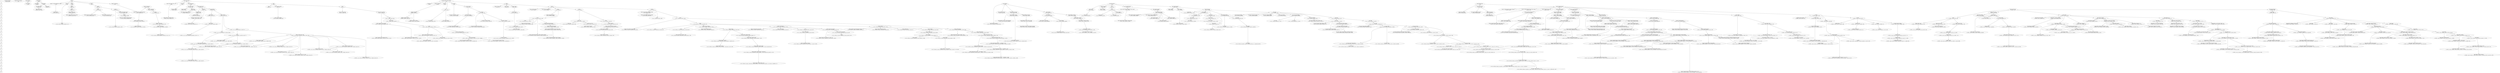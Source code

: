 /*
*   A dot file containing Chess Openings, organized by ECO codes and linked together in a tree format.
* 
*   Copyright (C) 2014  William Harrison
* 
*   This program is free software; you can redistribute it and/or modify
*   it under the terms of the GNU General Public License as published by
*   the Free Software Foundation; either version 2 of the License, or
*   (at your option) any later version.
*   This program is distributed in the hope that it will be useful,
*   but WITHOUT ANY WARRANTY; without even the implied warranty of
*   MERCHANTABILITY or FITNESS FOR A PARTICULAR PURPOSE.  See the
*   GNU General Public License for more details.
*   You should have received a copy of the GNU General Public License along
*   with this program; if not, write to the Free Software Foundation, Inc.,
*   51 Franklin Street, Fifth Floor, Boston, MA 02110-1301 USA.
*/

digraph chess {

    ranksep=0.25;
    nodesep=0.25;
    graph[size="500, 500"];
    // splines=polyline;
    // node[color=none];
    // node[shape=plaintext];


    MOVE_01 [label = "1.", shape="box"];
    MOVE_02 [label = "1...", shape="box"];
    MOVE_03 [label = "2.", shape="box"];
    MOVE_04 [label = "2...", shape="box"];
    MOVE_05 [label = "3.", shape="box"];
    MOVE_06 [label = "3...", shape="box"];
    MOVE_07 [label = "4.", shape="box"];
    MOVE_08 [label = "4...", shape="box"];
    MOVE_09 [label = "5.", shape="box"];
    MOVE_10 [label = "5...", shape="box"];
    MOVE_11 [label = "6.", shape="box"];
    MOVE_12 [label = "6...", shape="box"];
    MOVE_13 [label = "7.", shape="box"];
    MOVE_14 [label = "7...", shape="box"];
    MOVE_15 [label = "8.", shape="box"];
    MOVE_16 [label = "8...", shape="box"];
    MOVE_17 [label = "9.", shape="box"];
    MOVE_18 [label = "9...", shape="box"];
    MOVE_19 [label = "10.", shape="box"];
    MOVE_20 [label = "10...", shape="box"];
    MOVE_21 [label = "11.", shape="box"];
    MOVE_22 [label = "11...", shape="box"];
    MOVE_23 [label = "12.", shape="box"];
    MOVE_24 [label = "12...", shape="box"];
    MOVE_25 [label = "13.", shape="box"];
    MOVE_26 [label = "13...", shape="box"];
    /*
    MOVE_27 [label = "14.", shape="box"];
    MOVE_28 [label = "14...", shape="box"];
    MOVE_29 [label = "15.", shape="box"];
    MOVE_30 [label = "15...", shape="box"];
    */

    MOVE_01 -> MOVE_02 -> MOVE_03 -> MOVE_04 -> MOVE_05 -> MOVE_06 -> MOVE_07 -> MOVE_08 -> MOVE_09 ->
    MOVE_10 -> MOVE_11 -> MOVE_12 -> MOVE_13 -> MOVE_14 -> MOVE_15 -> MOVE_16 -> MOVE_17 -> MOVE_18 -> MOVE_19 ->
    MOVE_20 -> MOVE_21 -> MOVE_22 -> MOVE_23 -> MOVE_24 -> MOVE_25 -> MOVE_26;


    //MOVE_27 -> MOVE_28 -> MOVE_29 -> MOVE_30;

    A00 [label = "Uncommon Opening\n1. g4, a3, h3, etc"];
    A01 [label = "Nimzovich-Larsen Attack\n1. b3"];
    A02 [label = "Bird's Opening\n1. f4"];
    A03 [label = "Bird's Opening\n1. f4 d5"];
    A04 [label = "Reti Opening\n1. Nf3"];
    A05 [label = "Reti Opening\n1. Nf3 Nf6"];
    A06 [label = "Reti Opening\n1. Nf3 d5"];
    A07 [label = "King's Indian Attack\n1. Nf3 d5 2. g3"];
    A08 [label = "King's Indian Attack\n1. Nf3 d5 2. g3 c5 3. Bg2"];
    A09 [label = "Reti Opening\n1. Nf3 d5 2. c4"];
    A10 [label = "English\n1. c4"];
    A11 [label = "English, Caro-Kann Defennsive System\n1. c4 c6"];
    A12 [label = "English with b3\n1. c4 c6 2. Nf3 d5 3. b3"];
    A13 [label = "English\n1. c4 e6"];
    A14 [label = "English\n1. c4 e6 2. Nf3 d5 3. g3 Nf6 4. Bg2 Be7 5. O-O"];
    A15 [label = "English\n1. c4 Nf6"];
    A16 [label = "English\n1. c4 Nf6 2. Nc3"];
    A17 [label = "English\n1. c4 Nf6 2. Nc3 e6"];
    A18 [label = "English, Mikenas-Carls\n1. c4 Nf6 2. Nc3 e6 3. e4"];
    A19 [label = "English, Mikenas-Carls, Sicilian Variation\n1. c4 Nf6 2. Nc3 e6 3. e4 c5"];
    A20 [label = "English\n1. c4 e5"];
    A21 [label = "English\n1. c4 e5 2. Nc3"];
    A22 [label = "English\n1. c4 e5 2. Nc3 Nf6"];
    A23 [label = "English, Bremen System, Keres Variation\n1. c4 e5 2. Nc3 Nf6 3. g3 c6"];
    A24 [label = "English, Bremen System with ...g6\n1. c4 e5 2. Nc3 Nf6 3. g3 g6"];
    A25 [label = "English\n1. c4 e5 2. Nc3 Nc6"];
    A26 [label = "English\n1. c4 e5 2. Nc3 Nc6 3. g3 g6 4. Bg2 Bg7 5. d3 d6"];
    A27 [label = "English, Three Knights System\n1. c4 e5 2. Nc3 Nc6 3. Nf3"];
    A28 [label = "English\n1. c4 e5 2. Nc3 Nc6 3. Nf3 Nf6"];
    A29 [label = "English, Four Knights, Kingside Fianchetto\n1. c4 e5 2. Nc3 Nc6 3. Nf3 Nf6 4. g3"];
    A30 [label = "English, Symmetrical\n1. c4 c5"];
    A31 [label = "English, Symmetrical, Benoni Formation\n1. c4 c5 2. Nf3 Nf6 3. d4"];
    A32 [label = "English, Symmetrical Variation\n1. c4 c5 2. Nf3 Nf6 3. d4 cxd4 4. Nxd4 e6"];
    A33 [label = "English, Symmetrical\n1. c4 c5 2. Nf3 Nf6 3. d4 cxd4 4. Nxd4 e6 5. Nc3 Nc6"];
    A34 [label = "English, Symmetrical\n1. c4 c5 2. Nc3"];
    A35 [label = "English, Symmetrical\n1. c4 c5 2. Nc3 Nc6"];
    A36 [label = "English\n1. c4 c5 2. Nc3 Nc6 3. g3"];
    A37 [label = "English, Symmetrical\n1. c4 c5 2. Nc3 Nc6 3. g3 g6 4. Bg2 Bg7 5. Nf3"];
    A38 [label = "English, Symmetrical\n1. c4 c5 2. Nc3 Nc6 3. g3 g6 4. Bg2 Bg7 5. Nf3 Nf6"];
    A39 [label = "English, Symmetrical\n1. c4 c5 2. Nc3 Nc6 3. g3 g6 4. Bg2 Bg7 5. Nf3 Nf6 6. O-O O-O 7. d4"];
    A40 [label = "Queen's Pawn Game\n1. d4"];
    A41 [label = "Queen's Pawn Game (with ...d6)\n1. d4 d6"];
    A42 [label = "Modern Defense, Averbakh System\n1. d4 d6 2. c4 g6 3. Nc3 Bg7 4. e4"];
    A43 [label = "Old Benoni\n1. d4 c5"];
    A44 [label = "Old Benoni Defense\n1. d4 c5 2. d5 e5"];
    A45 [label = "Queen's Pawn Game\n1. d4 Nf6"];
    A46 [label = "Queen's Pawn Game\n1. d4 Nf6 2. Nf3"];
    A47 [label = "Queen's Indian\n1. d4 Nf6 2. Nf3 b6"];
    A48 [label = "King's Indian\n1. d4 Nf6 2. Nf3 g6"];
    A49 [label = "King's Indian, Fianchetto without c4\n1. d4 Nf6 2. Nf3 g6 3. g3"];
    A50 [label = "Queen's Pawn Game\n1. d4 Nf6 2. c4"];
    A51 [label = "Budapest Gambit\n1. d4 Nf6 2. c4 e5"];
    A52 [label = "Budapest Gambit\n1. d4 Nf6 2. c4 e5 3. dxe5 Ng4"];
    A53 [label = "Old Indian\n1. d4 Nf6 2. c4 d6"];
    A54 [label = "Old Indian, Ukranian Variation, 4. Nf3\n1. d4 Nf6 2. c4 d6 3. Nc3 e5 4. Nf3"];
    A55 [label = "Old Indian, Main Line\n1. d4 Nf6 2. c4 d6 3. Nc3 e5 4. Nf3 Nbd7 5. e4"];
    A56 [label = "Benoni Defense\n1. d4 Nf6 2. c4 c5"];
    A57 [label = "Benko Gambit\n1. d4 Nf6 2. c4 c5 3. d5 b5"];
    A58 [label = "Benko Gambit\n1. d4 Nf6 2. c4 c5 3. d5 b5 4. cxb5 a6 5. bxa6"];
    A59 [label = "Benko Gambit\n1. d4 Nf6 2. c4 c5 3. d5 b5 4. cxb5 a6 5. bxa6 Bxa6 6. Nc3 d6 7. e4"];
    A60 [label = "Benoni Defense\n1. d4 Nf6 2. c4 c5 3. d5 e6"];
    A61 [label = "Benoni\n1. d4 Nf6 2. c4 c5 3. d5 e6 4. Nc3 exd5 5. cxd5 d6 6. Nf3 g6"];
    A62 [label = "Benoni, Fianchetto Variation\n1. d4 Nf6 2. c4 c5 3. d5 e6 4. Nc3 exd5 5. cxd5 d6 6. Nf3 g6 7. g3 Bg7 8. Bg2 O-O"];
    A63 [label = "Benoni, Fianchetto, 9...Nbd7\n1. d4 Nf6 2. c4 c5 3. d5 e6 4. Nc3 exd5 5. cxd5 d6 6. Nf3 g6 7. g3 Bg7 8. Bg2 O-O"];
    A64 [label = "Benoni, Fianchetto, 11...Re8\n1. d4 Nf6 2. c4 c5 3. d5 e6 4. Nc3 exd5 5. cxd5 d6 6. Nf3 g6 7. g3 Bg7 8. Bg2 O-O"];
    A65 [label = "Benoni\n1. d4 Nf6 2. c4 c5 3. d5 e6 4. Nc3 exd5 5. cxd5 d6 6. e4"];
    A66 [label = "Benoni\n1. d4 Nf6 2. c4 c5 3. d5 e6 4. Nc3 exd5 5. cxd5 d6 6. e4 g6 7. f4"];
    A67 [label = "Benoni, Taimanov Variation\n1. d4 Nf6 2. c4 c5 3. d5 e6 4. Nc3 exd5 5. cxd5 d6 6. e4 g6 7. f4 Bg7 8. Bb5+"];
    A68 [label = "Benoni, Four Pawns Attack\n1. d4 Nf6 2. c4 c5 3. d5 e6 4. Nc3 exd5 5. cxd5 d6 6. e4 g6 7. f4 Bg7 8. Nf3 O-O"];
    A69 [label = "Benoni, Four Pawns Attack, Main Line\n1. d4 Nf6 2. c4 c5 3. d5 e6 4. Nc3 exd5 5. cxd5 d6 6. e4 g6 7. f4 Bg7 8. Nf3 O-O 9."];
    A70 [label = "Benoni, Classical with 7.Nf3\n1. d4 Nf6 2. c4 c5 3. d5 e6 4. Nc3 exd5 5. cxd5 d6 6. e4 g6 7. Nf3"];
    A71 [label = "Benoni, Classical, 8.Bg5\n1. d4 Nf6 2. c4 c5 3. d5 e6 4. Nc3 exd5 5. cxd5 d6 6. e4 g6 7. Nf3 Bg7 8. Bg5"];
    A72 [label = "Benoni, Classical without 9.O-O\n1. d4 Nf6 2. c4 c5 3. d5 e6 4. Nc3 exd5 5. cxd5 d6 6. e4 g6 7. Nf3 Bg7 8. Be2 O-O 9."];
    A73 [label = "Benoni, Classical, 9.O-O\n1. d4 Nf6 2. c4 c5 3. d5 e6 4. Nc3 exd5 5. cxd5 d6 6. e4 g6 7. Nf3 Bg7 8. Be2 O-O 9."];
    A74 [label = "Benoni, Classical, 9...a6, 10.a4\n1. d4 Nf6 2. c4 c5 3. d5 e6 4. Nc3 exd5 5. cxd5 d6 6. e4 g6 7. Nf3 Bg7 8. Be2 O-O 9."];
    A75 [label = "Benoni, Classical with 9...a6, 10...Bg4\n1. d4 Nf6 2. c4 c5 3. d5 e6 4. Nc3 exd5 5. cxd5 d6 6. e4 g6 7. Nf3 Bg7 8. Be2 O-O 9."];
    A76 [label = "Benoni, Classical, 9...Re8\n1. d4 Nf6 2. c4 c5 3. d5 e6 4. Nc3 exd5 5. cxd5 d6 6. e4 g6 7. Nf3 Bg7 8. Be2 O-O 9."];
    A77 [label = "Benoni, Classical, 9...Re8, 10.Nd2\n1. d4 Nf6 2. c4 c5 3. d5 e6 4. Nc3 exd5 5. cxd5 d6 6. e4 g6 7. Nf3 Bg7 8. Be2 O-O 9."];
    A78 [label = "Benoni, Classical with Re8 and Na6\n1. d4 Nf6 2. c4 c5 3. d5 e6 4. Nc3 exd5 5. cxd5 d6 6. e4 g6 7. Nf3 Bg7 8. Be2 O-O 9."];
    A79 [label = "Benoni, Classical, 11.f3\n1. d4 Nf6 2. c4 c5 3. d5 e6 4. Nc3 exd5 5. cxd5 d6 6. e4 g6 7. Nf3 Bg7 8. Be2 O-O 9."];
    A80 [label = "Dutch\n1. d4 f5"];
    A81 [label = "Dutch\n1. d4 f5 2. g3"];
    A82 [label = "Dutch, Staunton Gambit\n1. d4 f5 2. e4"];
    A83 [label = "Dutch, Staunton Gambit\n1. d4 f5 2. e4 fxe4 3. Nc3 Nf6 4. Bg5"];
    A84 [label = "Dutch\n1. d4 f5 2. c4"];
    A85 [label = "Dutch, with c4 and Nc3\n1. d4 f5 2. c4 Nf6 3. Nc3"];
    A86 [label = "Dutch, with c4 and Nc3\n1. d4 f5 2. c4 Nf6 3. g3"];
    A87 [label = "Dutch, Leningrad, Main Variation \n1. d4 f5 2. c4 Nf6 3. g3 g6 4. Bg2 Bg7 5. Nf3"];
    A88 [label = "Dutch, Leningrad, Main Variation with c6\n1. d4 f5 2. c4 Nf6 3. g3 g6 4. Bg2 Bg7 5. Nf3 O-O 6. O-O d6 7. Nc3 c6"];
    A89 [label = "Dutch, Leningrad, Main Variation with Nc6\n1. d4 f5 2. c4 Nf6 3. g3 g6 4. Bg2 Bg7 5. Nf3 O-O 6. O-O d6 7. Nc3 Nc6"];
    A90 [label = "Dutch \n1. d4 f5 2. c4 Nf6 3. g3 e6 4. Bg2"];
    A91 [label = "Dutch Defense\n1. d4 f5 2. c4 Nf6 3. g3 e6 4. Bg2 Be7"];
    A92 [label = "Dutch\n1. d4 f5 2. c4 Nf6 3. g3 e6 4. Bg2 Be7 5. Nf3 O-O"];
    A93 [label = "Dutch, Stonewall, Botvinnik Variation\n1. d4 f5 2. c4 Nf6 3. g3 e6 4. Bg2 Be7 5. Nf3 O-O 6. O-O d5 7. b3"];
    A94 [label = "Dutch, Stonewall with Ba3\n1. d4 f5 2. c4 Nf6 3. g3 e6 4. Bg2 Be7 5. Nf3 O-O 6. O-O d5 7. b3 c6 8. Ba3"];
    A95 [label = "Dutch, Stonewall\n1. d4 f5 2. c4 Nf6 3. g3 e6 4. Bg2 Be7 5. Nf3 O-O 6. O-O d5 7. Nc3 c6"];
    A96 [label = "Dutch, Classical Variation\n1. d4 f5 2. c4 Nf6 3. g3 e6 4. Bg2 Be7 5. Nf3 O-O 6. O-O d6"];
    A97 [label = "Dutch, Ilyin-Genevsky\n1. d4 f5 2. c4 Nf6 3. g3 e6 4. Bg2 Be7 5. Nf3 O-O 6. O-O d6 7. Nc3 Qe8"];
    A98 [label = "Dutch, Ilyin-Genevsky Variation with Qc2\n1. d4 f5 2. c4 Nf6 3. g3 e6 4. Bg2 Be7 5. Nf3 O-O 6. O-O d6 7. Nc3 Qe8 8. Qc2"];
    A99 [label = "Dutch, Ilyin-Genevsky Variation with b3\n1. d4 f5 2. c4 Nf6 3. g3 e6 4. Bg2 Be7 5. Nf3 O-O 6. O-O d6 7. Nc3 Qe8 8. b3"];


    {rank=same; MOVE_01 A00 A01 A02 A04 A10 A40}
    {rank=same; MOVE_02 A03 A11 A13 A15 A20 A30 A41 A43 A45 A80}
    {rank=same; MOVE_03 A07 A09 A16 A21 A34 A46 A50 A81 A82 A84}
    {rank=same; MOVE_04 A17 A22 A35 A44 A47 A48 A53 A56}
    {rank=same; MOVE_05 A12 A18 A27 A31 A36 A49 A85 A86}
    {rank=same; MOVE_06 A19 A23 A24 A28 A52 A57 A60}
    {rank=same; MOVE_07 A29 A42 A54 A83 A90}
    {rank=same; MOVE_08 A32 A91}
    {rank=same; MOVE_09 A14 A37 A55 A58 A87}
    {rank=same; MOVE_10 A26 A33 A38 A92}
    {rank=same; MOVE_11 A65}
    {rank=same; MOVE_12 A61 A96}
    {rank=same; MOVE_13 A39 A59 A66 A70 A93}
    {rank=same; MOVE_14 A88 A89 A95 A97}
    {rank=same; MOVE_15 A67 A71 A94 A98 A99}
    {rank=same; MOVE_16 A62 A68}
    {rank=same; MOVE_17 A69 A72 A73 A78}
    {rank=same; MOVE_18 A63 A76}
    {rank=same; MOVE_19 A74 A77}
    {rank=same; MOVE_20 A75}
    {rank=same; MOVE_21 A79}
    {rank=same; MOVE_22 A64}

    A02 -> A03;
    A04 -> A05;
    A04 -> A06;
    A06 -> A07 -> A08;
    A06 -> A09;
    A10 -> A11 -> A12;
    A10 -> A13 -> A14;
    A10 -> A15 -> A16 -> A17 -> A18 -> A19;
    A10 -> A20 -> A21 -> A22;
    A22 -> A23;
    A22 -> A24;
    A21 -> A25;
    A25 -> A26;
    A25 -> A27 -> A28 -> A29;
    A10 -> A30;
    A30 -> A31 -> A32 -> A33;
    A31 -> A34 -> A35 -> A36 -> A37 -> A38 -> A39;
    A40 -> A41 -> A42;
    A40 -> A43 -> A44;
    A40 -> A45 -> A46 -> A47;
    A46 -> A48 -> A49;
    A45 -> A50 -> A51 -> A52;
    A50 -> A53 -> A54 -> A55;
    A50 -> A56 -> A57 -> A58 -> A59;
    A56 -> A60 -> A61 -> A62 -> A63 -> A64;
    A60 -> A65 -> A66 -> A67;
    A66 -> A68 -> A69;
    A65 -> A70 -> A71;
    A70 -> A72;
    A70 -> A73;
    A70 -> A74;
    A70 -> A75;
    A70 -> A76;
    A70 -> A77;
    A70 -> A78;
    A70 -> A79;
    A40 -> A80 -> A81;
    A80 -> A82 -> A83;
    A80 -> A84 -> A85;
    A84 -> A86 -> A87 -> A88;
    A87 -> A89;
    A86 -> A90 -> A91 -> A92 -> A93 -> A94;
    A92 -> A95;
    A92 -> A96 -> A97 -> A98;
    A97 -> A99;

    B00 [label = "Uncommon King's Pawn Opening\n1. e4"];
    B01 [label = "Scandinavian\n1. e4 d5"];
    B02 [label = "Alekhine's Defense\n1. e4 Nf6"];
    B03 [label = "Alekhine's Defense\n1. e4 Nf6 2. e5 Nd5 3. d4"];
    B04 [label = "Alekhine's Defense, Modern\n1. e4 Nf6 2. e5 Nd5 3. d4 d6 4. Nf3"];
    B05 [label = "Alekhine's Defense, Modern\n1. e4 Nf6 2. e5 Nd5 3. d4 d6 4. Nf3 Bg4"];
    B06 [label = "Robatsch\n1. e4 g6"];
    B07 [label = "Pirc\n1. e4 d6 2. d4 Nf6"];
    B08 [label = "Pirc, Classical\n1. e4 d6 2. d4 Nf6 3. Nc3 g6 4. Nf3"];
    B09 [label = "Pirc, Austrian Attack\n1. e4 d6 2. d4 Nf6 3. Nc3 g6 4. f4"];
    B10 [label = "Caro-Kann\n1. e4 c6"];
    B11 [label = "Caro-Kann, Two Knights, 3...Bg4\n1. e4 c6 2. Nc3 d5 3. Nf3 Bg4"];
    B12 [label = "Caro-Kann Defense\n1. e4 c6 2. d4"];
    B13 [label = "Caro-Kann, Exchange\n1. e4 c6 2. d4 d5 3. exd5 cxd5"];
    B14 [label = "Caro-Kann, Panov-Botvinnik Attack\n1. e4 c6 2. d4 d5 3. exd5 cxd5 4. c4 Nf6 5. Nc3 e6"];
    B15 [label = "Caro-Kann\n1. e4 c6 2. d4 d5 3. Nc3"];
    B16 [label = "Caro-Kann, Bronstein-Larsen Variation\n1. e4 c6 2. d4 d5 3. Nc3 dxe4 4. Nxe4 Nf6 5. Nxf6+ gxf6"];
    B17 [label = "Caro-Kann, Steinitz Variation\n1. e4 c6 2. d4 d5 3. Nc3 dxe4 4. Nxe4 Nd7"];
    B18 [label = "Caro-Kann, Classical\n1. e4 c6 2. d4 d5 3. Nc3 dxe4 4. Nxe4 Bf5"];
    B19 [label = "Caro-Kann, Classical\n1. e4 c6 2. d4 d5 3. Nc3 dxe4 4. Nxe4 Bf5 5. Ng3 Bg6 6. h4 h6 7. Nf3 Nd7"];
    B20 [label = "Sicilian\n1. e4 c5"];
    B21 [label = "Sicilian, 2.f4 and 2.d4\n1. e4 c5 2. f4"];
    B22 [label = "Sicilian, Alapin\n1. e4 c5 2. c3"];
    B23 [label = "Sicilian, Closed\n1. e4 c5 2. Nc3"];
    B24 [label = "Sicilian, Closed\n1. e4 c5 2. Nc3 Nc6 3. g3"];
    B25 [label = "Sicilian, Closed\n1. e4 c5 2. Nc3 Nc6 3. g3 g6 4. Bg2 Bg7 5. d3 d6"];
    B26 [label = "Sicilian, Closed, 6.Be3\n1. e4 c5 2. Nc3 Nc6 3. g3 g6 4. Bg2 Bg7 5. d3 d6 6. Be3"];
    B27 [label = "Sicilian\n1. e4 c5 2. Nf3"];
    B28 [label = "Sicilian, O'Kelly Variation\n1. e4 c5 2. Nf3 a6"];
    B29 [label = "Sicilian, Nimzovich-Rubenstein\n1. e4 c5 2. Nf3 Nf6"];
    B30 [label = "Sicilian\n1. e4 c5 2. Nf3 Nc6"];
    B31 [label = "Sicilian, Rossolimo Variation\n1. e4 c5 2. Nf3 Nc6 3. Bg5 g6"];
    B32 [label = "Sicilian\n1. e4 c5 2. Nf3 Nc6 3. d4 cxd4 4. Nxd4 e5"];
    B33 [label = "Sicilian\n1. e4 c5 2. Nf3 Nc6 3. d4 cxd4 4. Nxd4"];
    B34 [label = "Sicilian, Accelerated Fianchetto\n1. e4 c5 2. Nf3 Nc6 3. d4 cxd4 4. Nxd4 g6 5. Nxc6"];
    B35 [label = "Sicilian, Accelerated Fianchetto, Modern Variation with Bc4\n1. e4 c5 2. Nf3 Nc6 3. d4 cxd4 4. Nxd4 g6 5. Nc3 Bg7 6. Be3 Nf6 7. Bc4"];
    B36 [label = "Sicilian, Accelerated Fianchetto\n1. e4 c5 2. Nf3 Nc6 3. d4 cxd4 4. Nxd4 g6 5. c4"];
    B37 [label = "Sicilian, Accelerated Fianchetto\n1. e4 c5 2. Nf3 Nc6 3. d4 cxd4 4. Nxd4 g6 5. c4 Bg7"];
    B38 [label = "Sicilian, Accelerated Fianchetto, Maroczy Bind, 6.Be3\n1. e4 c5 2. Nf3 Nc6 3. d4 cxd4 4. Nxd4 g6 5. c4 Bg7 6. Be3"];
    B39 [label = "Sicilian, Accelerated Fianchetto, Breyer Variation\n1. e4 c5 2. Nf3 Nc6 3. d4 cxd4 4. Nxd4 g6 5. c4 Bg7 6. Be3 Nf6 7. Nc3 Ng4"];
    B40 [label = "Sicilian\n1. e4 c5 2. Nf3 e6"];
    B41 [label = "Sicilian, Kan\n1. e4 c5 2. Nf3 e6 3. d4 cxd4 4. Nxd4 a6"];
    B42 [label = "Sicilian, Kan\n1. e4 c5 2. Nf3 e6 3. d4 cxd4 4. Nxd4 a6 5. Bd3"];
    B43 [label = "Sicilian, Kan, 5.Nc3\n1. e4 c5 2. Nf3 e6 3. d4 cxd4 4. Nxd4 a6 5. Nc3"];
    B44 [label = "Sicilian\n1. e4 c5 2. Nf3 e6 3. d4 cxd4 4. Nxd4 Nc6"];
    B45 [label = "Sicilian, Taimanov\n1. e4 c5 2. Nf3 e6 3. d4 cxd4 4. Nxd4 Nc6 5. Nc3"];
    B46 [label = "Sicilian, Taimanov Variation\n1. e4 c5 2. Nf3 e6 3. d4 cxd4 4. Nxd4 Nc6 5. Nc3 a6"];
    B47 [label = "Sicilian, Taimanov (Bastrikov) Variation\n1. e4 c5 2. Nf3 e6 3. d4 cxd4 4. Nxd4 Nc6 5. Nc3 Qc7"];
    B48 [label = "Sicilian, Taimanov Variation\n1. e4 c5 2. Nf3 e6 3. d4 cxd4 4. Nxd4 Nc6 5. Nc3 Qc7 6. Be3"];
    B49 [label = "Sicilian, Taimanov Variation\n1. e4 c5 2. Nf3 e6 3. d4 cxd4 4. Nxd4 Nc6 5. Nc3 Qc7 6. Be3 a6 7. Be2"];
    B50 [label = "Sicilian\n1. e4 c5 2. Nf3 d6"];
    B51 [label = "Sicilian, Canal-Sokolsky (Rossolimo) Attack\n1. e4 c5 2. Nf3 d6 3. Bb5+"];
    B52 [label = "Sicilian, Canal-Sokolsky (Rossolimo) Attack\n1. e4 c5 2. Nf3 d6 3. Bb5+ Bd7"];
    B53 [label = "Sicilian\n1. e4 c5 2. Nf3 d6 3. d4 cxd4 4. Qxd4"];
    B54 [label = "Sicilian\n1. e4 c5 2. Nf3 d6 3. d4 cxd4 4. Nxd4"];
    B55 [label = "Sicilian, Prins Variation, Venice Attack\n1. e4 c5 2. Nf3 d6 3. d4 cxd4 4. Nxd4 Nf6 5. f3 e5 6. Bb5+"];
    B56 [label = "Sicilian\n1. e4 c5 2. Nf3 d6 3. d4 cxd4 4. Nxd4 Nf6 5. Nc3"];
    B57 [label = "Sicilian\n1. e4 c5 2. Nf3 d6 3. d4 cxd4 4. Nxd4 Nf6 5. Nc3 Nc6 6. Bc4"];
    B58 [label = "Sicilian\n1. e4 c5 2. Nf3 d6 3. d4 cxd4 4. Nxd4 Nf6 5. Nc3 Nc6 6. Be2"];
    B59 [label = "Sicilian, Boleslavsky Variation, 7.Nb3\n1. e4 c5 2. Nf3 d6 3. d4 cxd4 4. Nxd4 Nf6 5. Nc3 Nc6 6. Be2 e5 7. Nb3"];
    B60 [label = "Sicilian, Richter-Rauzer\n1. e4 c5 2. Nf3 d6 3. d4 cxd4 4. Nxd4 Nf6 5. Nc3 Nc6 6. Bg5"];
    B61 [label = "Sicilian, Richter-Rauzer, Larsen Variation, 7.Qd2\n1. e4 c5 2. Nf3 d6 3. d4 cxd4 4. Nxd4 Nf6 5. Nc3 Nc6 6. Bg5 Bd7 7. Qd2"];
    B62 [label = "Sicilian, Richter-Rauzer\n1. e4 c5 2. Nf3 d6 3. d4 cxd4 4. Nxd4 Nf6 5. Nc3 Nc6 6. Bg5 e6"];
    B63 [label = "Sicilian, Richter-Rauzer Attack\n1. e4 c5 2. Nf3 d6 3. d4 cxd4 4. Nxd4 Nf6 5. Nc3 Nc6 6. Bg5 e6 7. Qd2"];
    B64 [label = "Sicilian, Richter-Rauzer Attack\n1. e4 c5 2. Nf3 d6 3. d4 cxd4 4. Nxd4 Nf6 5. Nc3 Nc6 6. Bg5 e6 7. Qd2 Be7 8. O-O-O O-O 9. f4"];
    B65 [label = "Sicilian, Richter-Rauzer Attack, 7...Be7 Defense, 9...Nxd4\n1. e4 c5 2. Nf3 d6 3. d4 cxd4 4. Nxd4 Nf6 5. Nc3 Nc6 6. Bg5 e6 7. Qd2 Be7 8. O-O-O O-O 9. f4 Nxd4 10. Qxd4"];
    B66 [label = "Sicilian, Richter-Rauzer Attack, 7...a6\n1. e4 c5 2. Nf3 d6 3. d4 cxd4 4. Nxd4 Nf6 5. Nc3 Nc6 6. Bg5 e6 7. Qd2 a6"];
    B67 [label = "Sicilian, Richter-Rauzer Attack, 7...a6 Defense, 8...Bd7\n1. e4 c5 2. Nf3 d6 3. d4 cxd4 4. Nxd4 Nf6 5. Nc3 Nc6 6. Bg5 e6 7. Qd2 a6 8. O-O-O Bd7"];
    B68 [label = "Sicilian, Richter-Rauzer Attack, 7...a6 Defense, 9...Be7\n1. e4 c5 2. Nf3 d6 3. d4 cxd4 4. Nxd4 Nf6 5. Nc3 Nc6 6. Bg5 e6 7. Qd2 a6 8. O-O-O Bd7 9. f4 Be7"];
    B69 [label = "Sicilian, Richter-Rauzer Attack, 7...a6 Defense, 11.Bxf6\n1. e4 c5 2. Nf3 d6 3. d4 cxd4 4. Nxd4 Nf6 5. Nc3 Nc6 6. Bg5 e6 7. Qd2 a6 8. O-O-O Bd7 9. f4 Be7 10. Nf3 b5 11. Bxf6"];
    B70 [label = "Sicilian, Dragon Variation\n1. e4 c5 2. Nf3 d6 3. d4 cxd4 4. Nxd4 Nf6 5. Nc3 g6"];
    B71 [label = "Sicilian, Dragon Levenfish Variation\n1. e4 c5 2. Nf3 d6 3. d4 cxd4 4. Nxd4 Nf6 5. Nc3 g6 6. f4"];
    B72 [label = "Sicilian, Dragon\n1. e4 c5 2. Nf3 d6 3. d4 cxd4 4. Nxd4 Nf6 5. Nc3 g6 6. Be3"];
    B73 [label = "Sicilian, Dragon, CLassical\n1. e4 c5 2. Nf3 d6 3. d4 cxd4 4. Nxd4 Nf6 5. Nc3 g6 6. Be3 Bg7 7. Be2 Nc6 8. O-O"];
    B74 [label = "Sicilian, Dragon, CLassical\n1. e4 c5 2. Nf3 d6 3. d4 cxd4 4. Nxd4 Nf6 5. Nc3 g6 6. Be3 Bg7 7. Be2 Nc6 8. O-O O-O 9. Nb3"];
    B75 [label = "Sicilian, Dragon, Yugoslav Attack\n1. e4 c5 2. Nf3 d6 3. d4 cxd4 4. Nxd4 Nf6 5. Nc3 g6 6. Be3 Bg7 7. f3"];
    B76 [label = "Sicilian, Dragon, Yugoslav Attack\n1. e4 c5 2. Nf3 d6 3. d4 cxd4 4. Nxd4 Nf6 5. Nc3 g6 6. Be3 Bg7 7. f3 O-O"];
    B77 [label = "Sicilian, Dragon, Yugoslav Attack\n1. e4 c5 2. Nf3 d6 3. d4 cxd4 4. Nxd4 Nf6 5. Nc3 g6 6. Be3 Bg7 7. f3 O-O 8. Qd2 Nc6 9. Bc4"];
    B78 [label = "Sicilian, Dragon, Yugoslav Attack, 10.castle long\n1. e4 c5 2. Nf3 d6 3. d4 cxd4 4. Nxd4 Nf6 5. Nc3 g6 6. Be3 Bg7 7. f3 O-O 8. Qd2 Nc6 9. Bc4 Bd7 10. O-O-O"];
    B79 [label = "Sicilian, Dragon, Yugoslav Attack, 12.h4\n1. e4 c5 2. Nf3 d6 3. d4 cxd4 4. Nxd4 Nf6 5. Nc3 g6 6. Be3 Bg7 7. f3 O-O 8. Qd2 Nc6 9. Bc4 Bd7 10. O-O-O Qa5 11. Bb3 Rfc8 12. h4"];
    B80 [label = "Sicilian, Scheveningen\n1. e4 c5 2. Nf3 d6 3. d4 cxd4 4. Nxd4 Nf6 5. Nc3 e6"];
    B81 [label = "Sicilian, Scheveningen, Keres Attack\n1. e4 c5 2. Nf3 d6 3. d4 cxd4 4. Nxd4 Nf6 5. Nc3 e6 6. g4"];
    B82 [label = "Sicilian, Scheveningen\n1. e4 c5 2. Nf3 d6 3. d4 cxd4 4. Nxd4 Nf6 5. Nc3 e6 6. f4"];
    B83 [label = "Sicilian\n1. e4 c5 2. Nf3 d6 3. d4 cxd4 4. Nxd4 Nf6 5. Nc3 e6 6. Be2"];
    B84 [label = "Sicilian, Scheveningen\n1. e4 c5 2. Nf3 d6 3. d4 cxd4 4. Nxd4 Nf6 5. Nc3 e6 6. Be2 a6"];
    B85 [label = "Sicilian, Scheveningen, Classical\n1. e4 c5 2. Nf3 d6 3. d4 cxd4 4. Nxd4 Nf6 5. Nc3 e6 6. Be2 a6 7. O-O Qc7 8. f4 Nc6"];
    B86 [label = "Sicilian, Fischer-Sozin Attack\n1. e4 c5 2. Nf3 d6 3. d4 cxd4 4. Nxd4 Nf6 5. Nc3 e6 6. Bc4"];
    B87 [label = "Sicilian, Fischer-Sozin Attack with ...a6 and ...b5\n1. e4 c5 2. Nf3 d6 3. d4 cxd4 4. Nxd4 Nf6 5. Nc3 e6 6. Bc4 a6 7. Bb3 b5"];
    B88 [label = "Sicilian, Fischer-Sozin Attack\n1. e4 c5 2. Nf3 d6 3. d4 cxd4 4. Nxd4 Nf6 5. Nc3 e6 6. Bc4 Nc6"];
    B89 [label = "Sicilian\n1. e4 c5 2. Nf3 d6 3. d4 cxd4 4. Nxd4 Nf6 5. Nc3 e6 6. Bc4 Nc6 7. Be3"];
    B90 [label = "Sicilian, Najdorf\n1. e4 c5 2. Nf3 d6 3. d4 cxd4 4. Nxd4 Nf6 5. Nc3 a6"];
    B91 [label = "Sicilian, Najdorf, Zagreb (Fianchetto) Variation\n1. e4 c5 2. Nf3 d6 3. d4 cxd4 4. Nxd4 Nf6 5. Nc3 a6 6. g3"];
    B92 [label = "Sicilian, Najdorf, Opocensky Variation\n1. e4 c5 2. Nf3 d6 3. d4 cxd4 4. Nxd4 Nf6 5. Nc3 a6 6. Be2"];
    B93 [label = "Sicilian, Najdorf, 6.f4\n1. e4 c5 2. Nf3 d6 3. d4 cxd4 4. Nxd4 Nf6 5. Nc3 a6 6. f4"];
    B94 [label = "Sicilian, Najdorf\n1. e4 c5 2. Nf3 d6 3. d4 cxd4 4. Nxd4 Nf6 5. Nc3 a6 6. Bg5"];
    B95 [label = "Sicilian, Najdorf, 6...e6\n1. e4 c5 2. Nf3 d6 3. d4 cxd4 4. Nxd4 Nf6 5. Nc3 a6 6. Bg5 e6"];
    B96 [label = "Sicilian, Najdorf\n1. e4 c5 2. Nf3 d6 3. d4 cxd4 4. Nxd4 Nf6 5. Nc3 a6 6. Bg5 e6 7. f4"];
    B97 [label = "Sicilian, Najdorf\n1. e4 c5 2. Nf3 d6 3. d4 cxd4 4. Nxd4 Nf6 5. Nc3 a6 6. Bg5 e6 7. f4 Qb6"];
    B98 [label = "Sicilian, Najdorf\n1. e4 c5 2. Nf3 d6 3. d4 cxd4 4. Nxd4 Nf6 5. Nc3 a6 6. Bg5 e6 7. f4 Be7"];
    B99 [label = "Sicilian, Najdorf, 7...Be7 Main line\n1. e4 c5 2. Nf3 d6 3. d4 cxd4 4. Nxd4 Nf6 5. Nc3 a6 6. Bg5 e6 7. f4 Be7 8. Qf3 Qc7 9. O-O-O Nbd7"];
    
    {rank=same; MOVE_01 B00}
    {rank=same; MOVE_02 B01 B02 B06 B10 B20}
    {rank=same; MOVE_03 B12 B21 B22 B23 B27}
    {rank=same; MOVE_04 B07 B28 B29 B30 B40 B50}
    {rank=same; MOVE_05 B03 B15 B24 B51}
    {rank=same; MOVE_06 B11 B13 B31 B52}
    {rank=same; MOVE_07 B04 B33 B53 B54}
    {rank=same; MOVE_08 B05 B08 B09 B17 B18 B32 B41 B44}
    {rank=same; MOVE_09 B34 B36 B42 B43 B45 B56}
    {rank=same; MOVE_10 B14 B16 B25 B37 B46 B47 B70 B80 B90}
    {rank=same; MOVE_11 B26 B38 B48 B55 B57 B58 B60 B71 B72 B81 B82 B83 B86 B91 B92 B93 B94}
    {rank=same; MOVE_12 B62 B84 B88 B95}
    {rank=same; MOVE_13 B35 B49 B59 B61 B63 B75 B89 B96}
    {rank=same; MOVE_14 B19 B39 B66 B76 B87 B97 B98}
    {rank=same; MOVE_15 B73}
    {rank=same; MOVE_16 B67 B85}
    {rank=same; MOVE_17 B64 B74 B77}
    {rank=same; MOVE_18 B68 B99}
    {rank=same; MOVE_19 B65 B78}
    {rank=same; MOVE_21 B69}
    {rank=same; MOVE_23 B79}

    B00 -> B01;
    B00 -> B02 -> B03 -> B04;
    B03 -> B05;
    B00 -> B06;
    B00 -> B07 -> B08;
    B07 -> B09;
    B00 -> B10 -> B11;
    B10 -> B12 -> B13 -> B14;
    B12 -> B15 -> B16;
    B15 -> B17;
    B15 -> B18 -> B19;
    B00 -> B20 -> B21;
    B20 -> B22;
    B20 -> B23 -> B24 -> B25 -> B26;
    B20 -> B27 -> B28;
    B27 -> B29;
    B27 -> B30 -> B31;
    B30 -> B33 -> B32;
    B33 -> B34;
    B33 -> B35;
    B33 -> B36 -> B37 -> B38 -> B39;
    B27 -> B40 -> B41 -> B42;
    B41 -> B43;
    B40 -> B44 -> B45 -> B46;
    B45 -> B47 -> B48 -> B49;
    B27 -> B50 -> B51 -> B52;
    B50 -> B53;
    B50 -> B54 -> B55;
    B54 -> B56 -> B57;
    B56 -> B58 -> B59;
    B54 -> B60 -> B61;
    B60 -> B62 -> B63 -> B64 -> B65;
    B63 -> B66 -> B67 -> B68 -> B69;
    B56 -> B70 -> B71
    B70 -> B72 -> B73 -> B74;
    B72 -> B75 -> B76 -> B77 -> B78 -> B79;
    B56 -> B80 -> B81;
    B80 -> B82;
    B80 -> B83 -> B84 -> B85;
    B80 -> B86 -> B87;
    B86 -> B88 -> B89;
    B56 -> B90 -> B91;
    B90 -> B92;
    B90 -> B93;
    B90 -> B94 -> B95 -> B96 -> B97;
    B96 -> B98 -> B99;
    
    C00 [label = "French Defense\n1. e4 e6"];
    C01 [label = "French Defense, Exchange\n1. e4 e6 2. d4 d5 3. exd5 exd5 4. Nc3 Nf6 5. Bg5"];
    C02 [label = "French Defense, Advance\n1. e4 e6 2. d4 d5 3. e5"];
    C03 [label = "French Defense, Tarrasch\n1. e4 e6 2. d4 d5 3. Nd2"];
    C04 [label = "French Defense, Tarrasch, Guimard Main line\n1. e4 e6 2. d4 d5 3. Nd2 Nc6 4. Ngf3 Nf6"];
    C05 [label = "French Defense, Tarrasch\n1. e4 e6 2. d4 d5 3. Nd2 Nf6"];
    C06 [label = "French Defense, Tarrasch\n1. e4 e6 2. d4 d5 3. Nd2 Nf6 4. e5 Nfd7 5. Bd3 c5 6. c3 Nc6 7. Ne2 cxd4 8. cxd4"];
    C07 [label = "French Defense, Tarrasch\n1. e4 e6 2. d4 d5 3. Nd2 c5"];
    C08 [label = "French Defense, Tarrasch, Open, 4.ed ed\n1. e4 e6 2. d4 d5 3. Nd2 c5 4. exd5 exd5"];
    C09 [label = "French Defense, Tarrasch, Open Variation, Main line\n1. e4 e6 2. d4 d5 3. Nd2 c5 4. exd5 exd5 5. Ngf3 Nc6"];
    C10 [label = "French Defense\n1. e4 e6 2. d4 d5 3. Nc3"];
    C11 [label = "French Defense\n1. e4 e6 2. d4 d5 3. Nc3 Nf6"];
    C12 [label = "French Defense, McCutcheon\n1. e4 e6 2. d4 d5 3. Nc3 Nf6 4. Bg5 Bb4"];
    C13 [label = "French Defense\n1. e4 e6 2. d4 d5 3. Nc3 Nf6 4. Bg5 Be7"];
    C14 [label = "French Defense, Classical\n1. e4 e6 2. d4 d5 3. Nc3 Nf6 4. Bg5 Be7 5. e5 Nfd7 6. Bxe7 Qxe7"];
    C15 [label = "French Defense, Winawer\n1. e4 e6 2. d4 d5 3. Nc3 Bb4"];
    C16 [label = "French Defense, Winawer\n1. e4 e6 2. d4 d5 3. Nc3 Bb4 4. e5"];
    C17 [label = "French Defense, Winawer, Advance\n1. e4 e6 2. d4 d5 3. Nc3 Bb4 4. e5 c5"];
    C18 [label = "French Defense, Winawer\n1. e4 e6 2. d4 d5 3. Nc3 Bb4 4. e5 c5 5. a3 Bxc3+ 6. bxc3"];
    C19 [label = "French Defense, Winawer, Advance\n1. e4 e6 2. d4 d5 3. Nc3 Bb4 4. e5 c5 5. a3 Bxc3+ 6. bxc3 Ne7"];
    C20 [label = "King's Pawn Game\n1. e4 e5"];
    C21 [label = "Center Game\n1. e4 e5 2. d4 exd4"];
    C22 [label = "Center Game\n1. e4 e5 2. d4 exd4 3. Qxd4 Nc6"];
    C23 [label = "Bishop's Opening\n1. e4 e5 2. Bc4"];
    C24 [label = "Bishop's Opening\n1. e4 e5 2. Bc4 Nf6"];
    C25 [label = "Vienna\n1. e4 e5 2. Nc3"];
    C26 [label = "Vienna\n1. e4 e5 2. Nc3 Nf6"];
    C27 [label = "Vienna Game\n1. e4 e5 2. Nc3 Nf6 3. Bc4 Nxe4"];
    C28 [label = "Vienna Game\n1. e4 e5 2. Nc3 Nf6 3. Bc4 Nc6"];
    C29 [label = "Vienna Gambit\n1. e4 e5 2. Nc3 Nf6 3. f4"];
    C30 [label = "King's Gambit Declined\n1. e4 e5 2. f4"];
    C31 [label = "King's Gambit Declined, Falkbeer Counter Gambit\n1. e4 e5 2. f4 d5"];
    C32 [label = "King's Gambit Declined, Falkbeer Counter Gambit\n1. e4 e5 2. f4 d5 3. exd5 e4 4. d3 Nf6"];
    C33 [label = "King's Gambit Accepted\n1. e4 e5 2. f4 exf4"];
    C34 [label = "King's Gambit Accepted\n1. e4 e5 2. f4 exf4 3. Nf3"];
    C35 [label = "King's Gambit Accepted, Cunningham\n1. e4 e5 2. f4 exf4 3. Nf3 Be7"];
    C36 [label = "King's Gambit Accepted, Abbazia Defense\n1. e4 e5 2. f4 exf4 3. Nf3 d5"];
    C37 [label = "King's Gambit Accepted\n1. e4 e5 2. f4 exf4 3. Nf3 g5 4. Nc3"];
    C38 [label = "King's Gambit Accepted\n1. e4 e5 2. f4 exf4 3. Nf3 g5 4. Bc4 Bg7"];
    C39 [label = "King's Gambit Accepted\n1. e4 e5 2. f4 exf4 3. Nf3 g5 4. h4"];
    C40 [label = "King's Knight Opening\n1. e4 e5 2. Nf3"];
    C41 [label = "Philidor Defense\n1. e4 e5 2. Nf3 d6"];
    C42 [label = "Petrov Defense\n1. e4 e5 2. Nf3 Nf6"];
    C43 [label = "Petrov, Modern Attack\n1. e4 e5 2. Nf3 Nf6 3. d4 exd4 4. e5 Ne4 5. Qxd4"];
    C44 [label = "King's Pawn Game\n1. e4 e5 2. Nf3 Nc6"];
    C45 [label = "Scotch Game\n1. e4 e5 2. Nf3 Nc6 3. d4 exd4 4. Nxd4"];
    C46 [label = "Three Knights\n1. e4 e5 2. Nf3 Nc6 3. Nc3"];
    C47 [label = "Four Knights\n1. e4 e5 2. Nf3 Nc6 3. Nc3 Nf6"];
    C48 [label = "Four Knights\n1. e4 e5 2. Nf3 Nc6 3. Nc3 Nf6 4. Bb5"];
    C49 [label = "Four Knights\n1. e4 e5 2. Nf3 Nc6 3. Nc3 Nf6 4. Bb5 Bb4"];
    C50 [label = "Giuoco Piano\n1. e4 e5 2. Nf3 Nc6 3. Bc4 Bc5"];
    C51 [label = "Evan's Gambit\n1. e4 e5 2. Nf3 Nc6 3. Bc4 Bc5 4. b4"];
    C52 [label = "Evan's Gambit\n1. e4 e5 2. Nf3 Nc6 3. Bc4 Bc5 4. b4 Bxb4 5. c3 Ba5"];
    C53 [label = "Giuoco Piano\n1. e4 e5 2. Nf3 Nc6 3. Bc4 Bc5 4. c3"];
    C54 [label = "Giuoco Piano\n1. e4 e5 2. Nf3 Nc6 3. Bc4 Bc5 4. c3 Nf6 5. d4 exd4 6. cxd4"];
    C55 [label = "Two Knights Defense\n1. e4 e5 2. Nf3 Nc6 3. Bc4 Nf6"];
    C56 [label = "Two Knights\n1. e4 e5 2. Nf3 Nc6 3. Bc4 Nf6 4. d4 exd4 5. O-O Nxe4"];
    C57 [label = "Two Knights\n1. e4 e5 2. Nf3 Nc6 3. Bc4 Nf6 4. Ng5"];
    C58 [label = "Two Knights\n1. e4 e5 2. Nf3 Nc6 3. Bc4 Nf6 4. Ng5 d5 5. exd5 Na5"];
    C59 [label = "Two Knights\n1. e4 e5 2. Nf3 Nc6 3. Bc4 Nf6 4. Ng5 d5 5. exd5 Na5 6. Bb5+ c6 7. dxc6 bxc6 8. Be2 h6"];
    C60 [label = "Ruy Lopez\n1. e4 e5 2. Nf3 Nc6 3. Bb5"];
    C61 [label = "Ruy Lopez, Bird's Defense\n1. e4 e5 2. Nf3 Nc6 3. Bb5 Nd4"];
    C62 [label = "Ruy Lopez, Old Steinitz Defense\n1. e4 e5 2. Nf3 Nc6 3. Bb5 d6"];
    C63 [label = "Ruy Lopez, Schliemann Defense\n1. e4 e5 2. Nf3 Nc6 3. Bb5 f5"];
    C64 [label = "Ruy Lopez, Classical\n1. e4 e5 2. Nf3 Nc6 3. Bb5 Bc5"];
    C65 [label = "Ruy Lopez, Berlin Defense\n1. e4 e5 2. Nf3 Nc6 3. Bb5 Nf6"];
    C66 [label = "Ruy Lopez\n1. e4 e5 2. Nf3 Nc6 3. Bb5 Nf6 4. O-O d6"];
    C67 [label = "Ruy Lopez\n1. e4 e5 2. Nf3 Nc6 3. Bb5 Nf6 4. O-O Nxe4"];
    C68 [label = "Ruy Lopez, Exchange\n1. e4 e5 2. Nf3 Nc6 3. Bb5 a6 4. Bxc6"];
    C69 [label = "Ruy Lopez, Exchange, Gligoric Variation, 6.d4\n1. e4 e5 2. Nf3 Nc6 3. Bb5 a6 4. Bxc6 dc 5. O-O f6 6. d4"];
    C70 [label = "Ruy Lopez\n1. e4 e5 2. Nf3 Nc6 3. Bb5 a6 4. Ba4"];
    C71 [label = "Ruy Lopez\n1. e4 e5 2. Nf3 Nc6 3. Bb5 a6 4. Ba4 d6"];
    C72 [label = "Ruy Lopez, Modern Steinitz Defense, 5.O-O\n1. e4 e5 2. Nf3 Nc6 3. Bb5 a6 4. Ba4 d6 5. O-O"];
    C73 [label = "Ruy Lopez, Modern Steinitz Defense\n1. e4 e5 2. Nf3 Nc6 3. Bb5 a6 4. Ba4 d6 5. Bxc6+ bxc6 6. d4"];
    C74 [label = "Ruy Lopez, Modern Steinitz Defense\n1. e4 e5 2. Nf3 Nc6 3. Bb5 a6 4. Ba4 d6 5. c3"];
    C75 [label = "Ruy Lopez, Modern Steinitz Defense\n1. e4 e5 2. Nf3 Nc6 3. Bb5 a6 4. Ba4 d6 5. c3 Bd7"];
    C76 [label = "Ruy Lopez, Modern Steinitz Defense, Fianchetto Variation\n1. e4 e5 2. Nf3 Nc6 3. Bb5 a6 4. Ba4 d6 5. c3 Bd7 6. d4 g6"];
    C77 [label = "Ruy Lopez\n1. e4 e5 2. Nf3 Nc6 3. Bb5 a6 4. Ba4 Nf6"];
    C78 [label = "Ruy Lopez\n1. e4 e5 2. Nf3 Nc6 3. Bb5 a6 4. Ba4 Nf6 5. O-O"];
    C79 [label = "Ruy Lopez, Steinitz Defense Deferred\n1. e4 e5 2. Nf3 Nc6 3. Bb5 a6 4. Ba4 Nf6 5. O-O d6"];
    C80 [label = "Ruy Lopez, Open\n1. e4 e5 2. Nf3 Nc6 3. Bb5 a6 4. Ba4 Nf6 5. O-O Nxe4"];
    C81 [label = "Ruy Lopez, Open, Howell Attack\n1. e4 e5 2. Nf3 Nc6 3. Bb5 a6 4. Ba4 Nf6 5. O-O Nxe4 6. d4 b5 7. Bb3 d5 8. dxe5 Be6"];
    C82 [label = "Ruy Lopez, Open\n1. e4 e5 2. Nf3 Nc6 3. Bb5 a6 4. Ba4 Nf6 5. O-O Nxe4 6. d4 b5 7. Bb3 d5 8. dxe5 Be6 9. c3"];
    C83 [label = "Ruy Lopez, Open\n1. e4 e5 2. Nf3 Nc6 3. Bb5 a6 4. Ba4 Nf6 5. O-O Nxe4 6. d4 b5 7. Bb3 d5 8. dxe5 Be6"];
    C84 [label = "Ruy Lopez, Closed\n1. e4 e5 2. Nf3 Nc6 3. Bb5 a6 4. Ba4 Nf6 5. O-O Be7"];
    C85 [label = "Ruy Lopez, Exchange Variation Doubly Deferred (DERLD)\n1. e4 e5 2. Nf3 Nc6 3. Bb5 a6 4. Ba4 Nf6 5. O-O Be7 6. Bxc6 dxc6"];
    C86 [label = "Ruy Lopez, Worrall Attack\n1. e4 e5 2. Nf3 Nc6 3. Bb5 a6 4. Ba4 Nf6 5. O-O Be7 6. Qe2"];
    C87 [label = "Ruy Lopez\n1. e4 e5 2. Nf3 Nc6 3. Bb5 a6 4. Ba4 Nf6 5. O-O Be7 6. Re1 d6"];
    C88 [label = "Ruy Lopez\n1. e4 e5 2. Nf3 Nc6 3. Bb5 a6 4. Ba4 Nf6 5. O-O Be7 6. Re1 b5 7. Bb3"];
    C89 [label = "Ruy Lopez, Marshall\n1. e4 e5 2. Nf3 Nc6 3. Bb5 a6 4. Ba4 Nf6 5. O-O Be7 6. Re1 b5 7. Bb3 O-O 8. c3 d5"];
    C90 [label = "Ruy Lopez, Closed\n1. e4 e5 2. Nf3 Nc6 3. Bb5 a6 4. Ba4 Nf6 5. O-O Be7 6. Re1 b5 7. Bb3 O-O 8. c3 d6"];
    C91 [label = "Ruy Lopez, Closed\n1. e4 e5 2. Nf3 Nc6 3. Bb5 a6 4. Ba4 Nf6 5. O-O Be7 6. Re1 b5 7. Bb3 O-O 8. c3 d6 9. d4"];
    C92 [label = "Ruy Lopez, Closed\n1. e4 e5 2. Nf3 Nc6 3. Bb5 a6 4. Ba4 Nf6 5. O-O Be7 6. Re1 b5 7. Bb3 O-O 8. c3 d6 9. h3"];
    C93 [label = "Ruy Lopez, Closed, Smyslov Defense\n1. e4 e5 2. Nf3 Nc6 3. Bb5 a6 4. Ba4 Nf6 5. O-O Be7 6. Re1 b5 7. Bb3 O-O 8. c3 d6 9. h3 h6"];
    C94 [label = "Ruy Lopez, Closed, Breyer Defense\n1. e4 e5 2. Nf3 Nc6 3. Bb5 a6 4. Ba4 Nf6 5. O-O Be7 6. Re1 b5 7. Bb3 O-O 8. c3 d6 9. h3 Nb8"];
    C95 [label = "Ruy Lopez, Closed, Breyer\n1. e4 e5 2. Nf3 Nc6 3. Bb5 a6 4. Ba4 Nf6 5. O-O Be7 6. Re1 b5 7. Bb3 O-O 8. c3 d6 9. h3 Nb8 10. d4"];
    C96 [label = "Ruy Lopez, Closed\n1. e4 e5 2. Nf3 Nc6 3. Bb5 a6 4. Ba4 Nf6 5. O-O Be7 6. Re1 b5 7. Bb3 O-O 8. c3 d6 9. h3 Nb8 10. Bc2"];
    C97 [label = "Ruy Lopez, Closed, Chigorin\n1. e4 e5 2. Nf3 Nc6 3. Bb5 a6 4. Ba4 Nf6 5. O-O Be7 6. Re1 b5 7. Bb3 O-O 8. c3 d6 9. h3 Nb8 10. Bc2 c5 11. d4 Qc7"];
    C98 [label = "Ruy Lopez, Closed, Chigorin\n1. e4 e5 2. Nf3 Nc6 3. Bb5 a6 4. Ba4 Nf6 5. O-O Be7 6. Re1 b5 7. Bb3 O-O 8. c3 d6 9. h3 Nb8 10. Bc2 c5 11. d4 Qc7 12. Nbd2 Nc6"];
    C99 [label = "Ruy Lopez, Closed, Chigorin, 12...cd\n1. e4 e5 2. Nf3 Nc6 3. Bb5 a6 4. Ba4 Nf6 5. O-O Be7 6. Re1 b5 7. Bb3 O-O 8. c3 d6 9. h3 Nb8 10. Bc2 c5 11. d4 Qc7 12. Nbd2 cxd4 13. cxd4"];

    {rank=same; MOVE_02 C00 C20}
    {rank=same; MOVE_03 C23 C25 C40}
    {rank=same; MOVE_04 C21 C24 C26 C31 C33 C41 C42 C44}
    {rank=same; MOVE_05 C02 C03 C10 C29 C34 C46 C60}
    {rank=same; MOVE_06 C05 C07 C11 C15 C22 C27 C28 C35 C36 C47 C50 C55 C61 C62 C63 C64 C65}
    {rank=same; MOVE_07 C16 C37 C39 C51 C57 C68 C70}
    {rank=same; MOVE_08 C04 C08 C12 C13 C17 C32 C38 C49 C66 C67 C71 C77}
    {rank=same; MOVE_09 C01 C43 C72 C74 C78}
    {rank=same; MOVE_10 C09 C56 C58 C75 C79 C80 C84}
    {rank=same; MOVE_11 C18 C54 C73 C86}
    {rank=same; MOVE_12 C14 C19 C76 C85 C87}
    {rank=same; MOVE_13 C88}
    {rank=same; MOVE_15 C06}
    {rank=same; MOVE_16 C59 C81 C83 C89 C90}
    {rank=same; MOVE_17 C82 C91 C92}
    {rank=same; MOVE_18 C93 C94}
    {rank=same; MOVE_19 C95 C96}
    {rank=same; MOVE_22 C97}
    {rank=same; MOVE_24 C98}
    {rank=same; MOVE_25 C99}

    C00 -> C01;
    C00 -> C02;
    C00 -> C03 -> C04;
    C03 -> C05 -> C06;
    C03 -> C07 -> C08 -> C09;
    C00 -> C10 -> C11 -> C12;
    C11 -> C13 -> C14;
    C10 -> C15 -> C16 -> C17 -> C18 -> C19;
    C20 -> C21 -> C22;
    C20 -> C23 -> C24;
    C20 -> C25 -> C26 -> C27;
    C26 -> C28;
    C26 -> C29;
    C20 -> C30;
    C30 -> C31 -> C32;
    C30 -> C33 -> C34 -> C35;
    C34 -> C36;
    C34 -> C37;
    C34 -> C38;
    C34 -> C39;
    C20 -> C40 -> C41;
    C40 -> C42 -> C43;
    C40 -> C44 -> C45;
    C44 -> C46 -> C47 -> C48 -> C49;
    C44 -> C50;
    C50 -> C51 -> C52;
    C50 -> C53 -> C54;
    C44 -> C55 -> C56;
    C55 -> C57 -> C58 -> C59;
    C44 -> C60 -> C61;
    C60 -> C62;
    C60 -> C63;
    C60 -> C64;
    C60 -> C65 -> C66;
    C65 -> C67;
    C60 -> C68 -> C69;
    C60 -> C70 -> C71 -> C72;
    C71 -> C73;
    C71 -> C74 -> C75 -> C76;
    C70 -> C77 -> C78 -> C79;
    C78 -> C80;
    C80 -> C81 -> C82;
    C80 -> C83;
    C78 -> C84 -> C85;
    C84 -> C86;
    C84 -> C87;
    C84 -> C88 -> C89;
    C88 -> C90 -> C91;
    C90 -> C92 -> C93;
    C92 -> C94 -> C95;
    C92 -> C96 -> C97 -> C98;
    C97 -> C99;
    
    D00 [label = "Queens's Pawn Game\n1. d4 d5"];
    D01 [label = "Richter-Veresov Attack\n1. d4 d5 2. Nc3 Nf6 3. Bg5"];
    D02 [label = "Queens's Pawn Game\n1. d4 d5 2. Nf3"];
    D03 [label = "Torre Attack (Tartakower Variation)\n1. d4 d5 2. Nf3 Nf6 3. Bg5"];
    D04 [label = "Queens's Pawn Game\n1. d4 d5 2. Nf3 Nf6 3. e3"];
    D05 [label = "Queens's Pawn Game\n1. d4 d5 2. Nf3 Nf6 3. e3 e6"];
    D06 [label = "Queens's Gambit Declined\n1. d4 d5 2. c4"];
    D07 [label = "Queens's Gambit Declined, Chigorin Defense\n1. d4 d5 2. c4 Nc6"];
    D08 [label = "Queens's Gambit Declined, Albin Counter Gambit\n1. d4 d5 2. c4 e5"];
    D09 [label = "Queens's Gambit Declined, Albin Counter Gambit, 5.g3\n1. d4 d5 2. c4 e5 3. dxe5 d4 4. Nf3 Nc6 5. g3"];
    D10 [label = "Queens's Gambit Declined Slav\n1. d4 d5 2. c4 c6"];
    D11 [label = "Queens's Gambit Declined Slav\n1. d4 d5 2. c4 c6 3. Nf3"];
    D12 [label = "Queens's Gambit Declined Slav\n1. d4 d5 2. c4 c6 3. Nf3 Nf6 4. e3 Bf5"];
    D13 [label = "Queens's Gambit Declined Slav, Exchange Variation\n1. d4 d5 2. c4 c6 3. Nf3 Nf6 4. cxd5 cxd5"];
    D14 [label = "Queens's Gambit Declined Slav, Exchange Variation\n1. d4 d5 2. c4 c6 3. Nf3 Nf6 4. cxd5 cxd5 5. Nc3 Nc6 6. Bf4 Bf5"];
    D15 [label = "Queens's Gambit Declined Slav\n1. d4 d5 2. c4 c6 3. Nf3 Nf6 4. Nc3"];
    D16 [label = "Queens's Gambit Declined Slav\n1. d4 d5 2. c4 c6 3. Nf3 Nf6 4. Nc3 dxc4 5. a4"];
    D17 [label = "Queens's Gambit Declined Slav\n1. d4 d5 2. c4 c6 3. Nf3 Nf6 4. Nc3 dxc4 5. a4 Bf5"];
    D18 [label = "Queens's Gambit Declined Slav, Dutch\n1. d4 d5 2. c4 c6 3. Nf3 Nf6 4. Nc3 dxc4 5. a4 Bf5 6. e3"];
    D19 [label = "Queens's Gambit Declined Slav, Dutch\n1. d4 d5 2. c4 c6 3. Nf3 Nf6 4. Nc3 dxc4 5. a4 Bf5 6. e3 e6 7. Bxc4 Bb4 8. O-O O-O 9. Qe2"];
    D20 [label = "Queens's Gambit Accepted\n1. d4 d5 2. c4 dxc4"];
    D21 [label = "Queens's Gambit Accepted\n1. d4 d5 2. c4 dxc4 3. Nf3"];
    D22 [label = "Queens's Gambit Accepted\n1. d4 d5 2. c4 dxc4 3. Nf3 a6 4. e3 Bg4 5. Bxc4 e6 6. d5"];
    D23 [label = "Queens's Gambit Accepted\n1. d4 d5 2. c4 dxc4 3. Nf3 Nf6"];
    D24 [label = "Queens's Gambit Accepted\n1. d4 d5 2. c4 dxc4 3. Nf3 Nf6 4. Nc3"];
    D25 [label = "Queens's Gambit Accepted\n1. d4 d5 2. c4 dxc4 3. Nf3 Nf6 4. e3"];
    D26 [label = "Queens's Gambit Accepted\n1. d4 d5 2. c4 dxc4 3. Nf3 Nf6 4. e3 e6"];
    D27 [label = "Queens's Gambit Accepted, Classical\n1. d4 d5 2. c4 dxc4 3. Nf3 Nf6 4. e3 e6 5. Bxc4 c5 6. O-O a6"];
    D28 [label = "Queens's Gambit Accepted, Classical\n1. d4 d5 2. c4 dxc4 3. Nf3 Nf6 4. e3 e6 5. Bxc4 c5 6. O-O a6 7. Qe2"];
    D29 [label = "Queens's Gambit Accepted, Classical\n1. d4 d5 2. c4 dxc4 3. Nf3 Nf6 4. e3 e6 5. Bxc4 c5 6. O-O a6 7. Qe2 b5 8. Bb3 Bb7"];
    D30 [label = "Queens's Gambit Declined\n1. d4 d5 2. c4 e6"];
    D31 [label = "Queens's Gambit Declined\n1. d4 d5 2. c4 e6 3. Nc3"];
    D32 [label = "Queens's Gambit Declined, Tarrasch\n1. d4 d5 2. c4 e6 3. Nc3 c5"];
    D33 [label = "Queens's Gambit Declined, Tarrasch\n1. d4 d5 2. c4 e6 3. Nc3 c5 4. cxd5 exd5 5. Nf3 Nc6 6. g3"];
    D34 [label = "Queens's Gambit Declined, Tarrasch\n1. d4 d5 2. c4 e6 3. Nc3 c5 4. cxd5 exd5 5. Nf3 Nc6 6. g3 Nf6 7. Bg2 Be7"];
    D35 [label = "Queens's Gambit Declined\n1. d4 d5 2. c4 e6 3. Nc3 Nf6"];
    D36 [label = "Queens's Gambit Declined, Exchange, Positional line, 6.Qc2\n1. d4 d5 2. c4 e6 3. Nc3 Nf6 4. cxd5 exd5 5. Bg5 c6 6. Qc2"];
    D37 [label = "Queens's Gambit Declined\n1. d4 d5 2. c4 e6 3. Nc3 Nf6 4. Nf3"];
    D38 [label = "Queens's Gambit Declined, Ragozin Variation\n1. d4 d5 2. c4 e6 3. Nc3 Nf6 4. Nf3 Bb4"];
    D39 [label = "Queens's Gambit Declined, Ragozin, Vienna Variation\n1. d4 d5 2. c4 e6 3. Nc3 Nf6 4. Nf3 Bb4 5. Bg5 dxc4"];
    D40 [label = "Queens's Gambit Declined, Semi-Tarrasch\n1. d4 d5 2. c4 e6 3. Nc3 Nf6 4. Nf3 c5"];
    D41 [label = "Queens's Gambit Declined, Semi-Tarrasch\n1. d4 d5 2. c4 e6 3. Nc3 Nf6 4. Nf3 c5 5. cxd5"];
    D42 [label = "Queens's Gambit Declined, Semi-Tarrasch, 7.Bd3\n1. d4 d5 2. c4 e6 3. Nc3 Nf6 4. Nf3 c5 5. cxd5 Nxd5 6. e3 Nc6 7. Bd3"];
    D43 [label = "Queens's Gambit Declined Semi-Slav\n1. d4 d5 2. c4 e6 3. Nc3 Nf6 4. Nf3 c6"];
    D44 [label = "Queens's Gambit Declined Semi-Slav\n1. d4 d5 2. c4 e6 3. Nc3 Nf6 4. Nf3 c6 5. Bg5 dxc4"];
    D45 [label = "Queens's Gambit Declined Semi-Slav\n1. d4 d5 2. c4 e6 3. Nc3 Nf6 4. Nf3 c6 5. e3"];
    D46 [label = "Queens's Gambit Declined Semi-Slav\n1. d4 d5 2. c4 e6 3. Nc3 Nf6 4. Nf3 c6 5. e3 Nbd7 6. Bd3"];
    D47 [label = "Queens's Gambit Declined Semi-Slav\n1. d4 d5 2. c4 e6 3. Nc3 Nf6 4. Nf3 c6 5. e3 Nbd7 6. Bd3 dxc4 7. Bxc4"];
    D48 [label = "Queens's Gambit Declined Semi-Slav, Meran\n1. d4 d5 2. c4 e6 3. Nc3 Nf6 4. Nf3 c6 5. e3 Nbd7 6. Bd3 dxc4 7. Bxc4 b5 8. Bd3 a6"];
    D49 [label = "Queens's Gambit Declined Semi-Slav, Meran\n1. d4 d5 2. c4 e6 3. Nc3 Nf6 4. Nf3 c6 5. e3 Nbd7 6. Bd3 dxc4 7. Bxc4 b5 8. Bd3 a6 9. e4 c5 10. e5 cxd4 11. Nxb5"];
    D50 [label = "Queens's Gambit Declined\n1. d4 d5 2. c4 e6 3. Nc3 Nf6 4. Bg5"];
    D51 [label = "Queens's Gambit Declined\n1. d4 d5 2. c4 e6 3. Nc3 Nf6 4. Bg5 Nbd7"];
    D52 [label = "Queens's Gambit Declined\n1. d4 d5 2. c4 e6 3. Nc3 Nf6 4. Bg5 Nbd7 5. e3 c6 6. Nf3"];
    D53 [label = "Queens's Gambit Declined\n1. d4 d5 2. c4 e6 3. Nc3 Nf6 4. Bg5 Be7"];
    D54 [label = "Queens's Gambit Declined, Anit-Neo-Orthodox Variation\n1. d4 d5 2. c4 e6 3. Nc3 Nf6 4. Bg5 Be7 5. e3 O-O 6. Rc1"];
    D55 [label = "Queens's Gambit Declined\n1. d4 d5 2. c4 e6 3. Nc3 Nf6 4. Bg5 Be7 5. e3 O-O 6. Nf3"];
    D56 [label = "Queens's Gambit Declined\n1. d4 d5 2. c4 e6 3. Nc3 Nf6 4. Bg5 Be7 5. e3 O-O 6. Nf3 h6 7. Bh4"];
    D57 [label = "Queens's Gambit Declined, Lasker Defense\n1. d4 d5 2. c4 e6 3. Nc3 Nf6 4. Bg5 Be7 5. e3 O-O 6. Nf3 h6 7. Bh4 Ne4 8. Bxe7 Qxe7"];
    D58 [label = "Queens's Gambit Declined, Tartakower (Makagonov-Bondarevsky) System\n1. d4 d5 2. c4 e6 3. Nc3 Nf6 4. Bg5 Be7 5. e3 O-O 6. Nf3 h6 7. Bh4 b6"];
    D59 [label = "Queens's Gambit Declined, Tartakower\n1. d4 d5 2. c4 e6 3. Nc3 Nf6 4. Bg5 Be7 5. e3 O-O 6. Nf3 h6 7. Bh4 b6 8. cxd5 Nxd5"];
    D60 [label = "Queens's Gambit Declined, Orthodox Defense\n1. d4 d5 2. c4 e6 3. Nc3 Nf6 4. Bg5 Be7 5. e3 O-O 6. Nf3 Nbd7"];
    D61 [label = "Queens's Gambit Declined, Orthodox, Rubenstein Attack\n1. d4 d5 2. c4 e6 3. Nc3 Nf6 4. Bg5 Be7 5. e3 O-O 6. Nf3 Nbd7 7. Qc2"];
    D62 [label = "Queens's Gambit Declined, Orthodox, Rubenstein Attack\n1. d4 d5 2. c4 e6 3. Nc3 Nf6 4. Bg5 Be7 5. e3 O-O 6. Nf3 Nbd7 7. Qc2 c5 8. cxd5"];
    D63 [label = "Queens's Gambit Declined, Orthodox Defense\n1. d4 d5 2. c4 e6 3. Nc3 Nf6 4. Bg5 Be7 5. e3 O-O 6. Nf3 Nbd7 7. Rc1"];
    D64 [label = "Queens's Gambit Declined, Orthodox, Rubenstein Attack\n1. d4 d5 2. c4 e6 3. Nc3 Nf6 4. Bg5 Be7 5. e3 O-O 6. Nf3 Nbd7 7. Rc1 c6 8. Qc2"];
    D65 [label = "Queens's Gambit Declined, Orthodox, Rubenstein Attack, Main line\n1. d4 d5 2. c4 e6 3. Nc3 Nf6 4. Bg5 Be7 5. e3 O-O 6. Nf3 Nbd7 7. Rc1 c6 8. Qc2 a6 9. cxd5"];
    D66 [label = "Queens's Gambit Declined, Orthodox Defense, Bd3 line\n1. d4 d5 2. c4 e6 3. Nc3 Nf6 4. Bg5 Be7 5. e3 O-O 6. Nf3 Nbd7 7. Rc1 c6 8. Bd3"];
    D67 [label = "Queens's Gambit Declined, Orthodox Defense, Bd3 line\n1. d4 d5 2. c4 e6 3. Nc3 Nf6 4. Bg5 Be7 5. e3 O-O 6. Nf3 Nbd7 7. Rc1 c6 8. Bd3 dxc4 9. Bxc4 Nd5"];
    D68 [label = "Queens's Gambit Declined, Orthodox Defense, Classical\n1. d4 d5 2. c4 e6 3. Nc3 Nf6 4. Bg5 Be7 5. e3 O-O 6. Nf3 Nbd7 7. Rc1 c6 8. Bd3 dxc4"];
    D69 [label = "Queens's Gambit Declined, Orthodox Defense, Classical, 13.de\n1. d4 d5 2. c4 e6 3. Nc3 Nf6 4. Bg5 Be7 5. e3 O-O 6. Nf3 Nbd7 7. Rc1 c6 8. Bd3 dxc4"];
    D70 [label = "Neo-Grunfeld Defense\n1. d4 Nf6 2. c4 g6 3. f3 d5"];
    D71 [label = "Neo-Grunfeld\n1. d4 Nf6 2. c4 g6 3. g3 d5"];
    D72 [label = "Neo-Grunfeld, 5.cd, Main line\n1. d4 Nf6 2. c4 g6 3. g3 d5 4. Bg2 Bg7 5. cxd5 Nxd5 6. e4 Nb6 7. Ne2"];
    D73 [label = "Neo-Grunfeld, 5.Nf3\n1. d4 Nf6 2. c4 g6 3. g3 d5 4. Bg2 Bg7 5. Nf3"];
    D74 [label = "Neo-Grunfeld, 6.cd Nxd5, 7.O-O\n1. d4 Nf6 2. c4 g6 3. g3 d5 4. Bg2 Bg7 5. Nf3 O-O 6. cxd5 Nxd5 7. O-O"];
    D75 [label = "Neo-Grunfeld, 6.cd Nxd5, 7.O-O c5, 8.dxc5\n1. d4 Nf6 2. c4 g6 3. g3 d5 4. Bg2 Bg7 5. Nf3 O-O 6. cxd5 Nxd5 7. O-O c5 8. dxc5"];
    D76 [label = "Neo-Grunfeld, 6.cd Nxd5, 7.O-O Nb6\n1. d4 Nf6 2. c4 g6 3. g3 d5 4. Bg2 Bg7 5. Nf3 O-O 6. cxd5 Nxd5 7. O-O Nb6"];
    D77 [label = "Neo-Grunfeld, 6.O-O\n1. d4 Nf6 2. c4 g6 3. g3 d5 4. Bg2 Bg7 5. Nf3 O-O 6. O-O"];
    D78 [label = "Neo-Grunfeld, 6.O-O c6\n1. d4 Nf6 2. c4 g6 3. g3 d5 4. Bg2 Bg7 5. Nf3 O-O 6. O-O c6"];
    D79 [label = "Neo-Grunfeld, 6.O-O, Main line\n1. d4 Nf6 2. c4 g6 3. g3 d5 4. Bg2 Bg7 5. Nf3 O-O 6. O-O c6 7. cxd5 cxd5"];
    D80 [label = "Grunfeld\n1. d4 Nf6 2. c4 g6 3. Nc3 d5"];
    D81 [label = "Grunfeld, Russian Variation\n1. d4 Nf6 2. c4 g6 3. Nc3 d5 4. Qb3"];
    D82 [label = "Grunfeld, 4. Bf4\n1. d4 Nf6 2. c4 g6 3. Nc3 d5 4. Bf4"];
    D83 [label = "Grunfeld, Grunfeld Gambit\n1. d4 Nf6 2. c4 g6 3. Nc3 d5 4. Bf4 Bg7 5. e3 O-O"];
    D84 [label = "Grunfeld, Grunfeld Gambit Accepted\n1. d4 Nf6 2. c4 g6 3. Nc3 d5 4. Bf4 Bg7 5. e3 O-O 6. cxd5 Nxd5 7. Nxd5 Qxd5 8. Bxc7"];
    D85 [label = "Grunfeld\n1. d4 Nf6 2. c4 g6 3. Nc3 d5 4. cxd5 Nxd5"];
    D86 [label = "Grunfeld, Exchange\n1. d4 Nf6 2. c4 g6 3. Nc3 d5 4. cxd5 Nxd5 5. e4 Nxc3 6. bxc3 Bg7 7. Bc4"];
    D87 [label = "Grunfeld, Exchange\n1. d4 Nf6 2. c4 g6 3. Nc3 d5 4. cxd5 Nxd5 5. e4 Nxc3 6. bxc3 Bg7 7. Bc4 O-O 8. Ne2 c5"];
    D88 [label = "Grunfeld, Spassky Variation, Main line, 10...cd, 11.cd\n1. d4 Nf6 2. c4 g6 3. Nc3 d5 4. cxd5 Nxd5 5. e4 Nxc3 6. bxc3 Bg7 7. Bc4 O-O 8. Ne2"];
    D89 [label = "Grunfeld\n1. d4 Nf6 2. c4 g6 3. Nc3 d5 4. cxd5 Nxd5 5. e4 Nxc3 6. bxc3 Bg7 7. Bc4 O-O 8. Ne2"];
    D90 [label = "Grunfeld\n1. d4 Nf6 2. c4 g6 3. Nc3 d5 4. Nf3"];
    D91 [label = "Grunfeld, 5.Bg5\n1. d4 Nf6 2. c4 g6 3. Nc3 d5 4. Nf3 Bg7 5. Bg5"];
    D92 [label = "Grunfeld, 5.Bf4\n1. d4 Nf6 2. c4 g6 3. Nc3 d5 4. Nf3 Bg7 5. Bf4"];
    D93 [label = "Grunfeld, with Bf4 & e3\n1. d4 Nf6 2. c4 g6 3. Nc3 d5 4. Nf3 Bg7 5. Bf4 O-O 6. e3"];
    D94 [label = "Grunfeld\n1. d4 Nf6 2. c4 g6 3. Nc3 d5 4. Nf3 Bg7 5. e3"];
    D95 [label = "Grunfeld\n1. d4 Nf6 2. c4 g6 3. Nc3 d5 4. Nf3 Bg7 5. e3 O-O 6. Qb3"];
    D96 [label = "Grunfeld, Russian Variation\n1. d4 Nf6 2. c4 g6 3. Nc3 d5 4. Nf3 Bg7 5. Qb3"];
    D97 [label = "Grunfeld, Russian\n1. d4 Nf6 2. c4 g6 3. Nc3 d5 4. Nf3 Bg7 5. Qb3 dxc4 6. Qxc4 O-O 7. e4"];
    D98 [label = "Grunfeld, Russian\n1. d4 Nf6 2. c4 g6 3. Nc3 d5 4. Nf3 Bg7 5. Qb3 dxc4 6. Qxc4 O-O 7. e4 Bg4"];
    D99 [label = "Grunfeld Defense, Smyslov\n1. d4 Nf6 2. c4 g6 3. Nc3 d5 4. Nf3 Bg7 5. Qb3 dxc4 6. Qxc4 O-O 7. e4 Bg4 8. Be3"];
    
    {rank=same; MOVE_02 D00}
    {rank=same; MOVE_03 D02 D06}
    {rank=same; MOVE_04 D07 D08 D10 D30}
    {rank=same; MOVE_05 D01 D03 D04 D11 D21 D31}
    {rank=same; MOVE_06 D05 D23 D32 D35 D70 D71 D80}
    {rank=same; MOVE_07 D15 D24 D25 D37 D50 D81 D82 D90}
    {rank=same; MOVE_08 D12 D13 D26 D38 D40 D43 D51 D53 D85}
    {rank=same; MOVE_09 D09 D16 D41 D45 D73 D91 D92 D94 D96}
    {rank=same; MOVE_10 D17 D39 D44 D83}
    {rank=same; MOVE_11 D18 D22 D33 D36 D46 D52 D54 D55 D93 D95}
    {rank=same; MOVE_12 D14 D27 D60 D77}
    {rank=same; MOVE_13 D28 D42 D47 D56 D61 D63 D72 D74 D78 D86}
    {rank=same; MOVE_14 D34 D58 D76 D79 D98}
    {rank=same; MOVE_15 D62 D64 D66 D75 D84 D89 D99}
    {rank=same; MOVE_16 D29 D48 D57 D59 D68 D87}
    {rank=same; MOVE_17 D19 D65}
    {rank=same; MOVE_18 D67}
    {rank=same; MOVE_21 D49 D88}
    {rank=same; MOVE_26 D69}

    D00 -> D01;
    D00 -> D02 -> D03;
    D02 -> D04 -> D05;
    D00 -> D06 -> D07;
    D06 -> D08 -> D09;
    D06 -> D10 -> D11 -> D12;
    D11 -> D13 -> D14;
    D11 -> D15 -> D16 -> D17 -> D18 -> D19;
    D06 -> D20 -> D21 -> D22;
    D21 -> D23 -> D24;
    D23 -> D25 -> D26 -> D27 -> D28 -> D29;
    D06 -> D30 -> D31 -> D32 -> D33 -> D34;
    D31 -> D35 -> D36;
    D35 -> D37 -> D38 -> D39;
    D37 -> D40 -> D41 -> D42;
    D37 -> D43 -> D44;
    D43 -> D45 -> D46 -> D47 -> D48 -> D49;
    D35 -> D50 -> D51 -> D52;
    D50 -> D53 -> D54;
    D53 -> D55 -> D56 -> D57;
    D56 -> D58 -> D59;
    D52 -> D60 -> D61 -> D62;
    D60 -> D63 -> D64 -> D65;
    D63 -> D66 -> D67;
    D66 -> D68;
    D66 -> D69;
    D06 -> D70;
    D06 -> D71 -> D72;
    D71 -> D73 -> D74 -> D75;
    D74 -> D76;
    D73 -> D77 -> D78 -> D79;
    D06 -> D80 -> D81;
    D80 -> D82 -> D83 -> D84;
    D80 -> D85 -> D86 -> D87;
    D86 -> D88;
    D86 -> D89;
    D80 -> D90 -> D91;
    D90 -> D92 -> D93;
    D90 -> D94 -> D95;
    D90 -> D96 -> D97 -> D98 -> D99;
    
    E00 [label = "Queens's Pawn Game\n1. d4 Nf6 2. c4 e6"];
    E01 [label = "Catalan\n1. d4 Nf6 2. c4 e6 3. g3 d5 4. Bg2"];
    E02 [label = "Catalan, Open, 5.Qa4\n1. d4 Nf6 2. c4 e6 3. g3 d5 4. Bg2 dxc4 5. Qa4+"];
    E03 [label = "Catalan, Open\n1. d4 Nf6 2. c4 e6 3. g3 d5 4. Bg2 dxc4 5. Qa4+ Nbd7 6. Qxc4"];
    E04 [label = "Catalan, Open, 5.Nf3\n1. d4 Nf6 2. c4 e6 3. g3 d5 4. Bg2 dxc4 5. Nf3"];
    E05 [label = "Catalan, Open, Classical line\n1. d4 Nf6 2. c4 e6 3. g3 d5 4. Bg2 dxc4 5. Nf3 Be7"];
    E06 [label = "Catalan, Closed, 5.Nf3\n1. d4 Nf6 2. c4 e6 3. g3 d5 4. Bg2 Be7 5. Nf3"];
    E07 [label = "Catalan, Closed\n1. d4 Nf6 2. c4 e6 3. g3 d5 4. Bg2 Be7 5. Nf3 O-O 6. O-O Nbd7"];
    E08 [label = "Catalan, Closed\n1. d4 Nf6 2. c4 e6 3. g3 d5 4. Bg2 Be7 5. Nf3 O-O 6. O-O Nbd7 7. Qc2"];
    E09 [label = "Catalan, Closed\n1. d4 Nf6 2. c4 e6 3. g3 d5 4. Bg2 Be7 5. Nf3 O-O 6. O-O Nbd7 7. Qc2 c6 8. Nbd2"];
    E10 [label = "Queens's Pawn Game\n1. d4 Nf6 2. c4 e6 3. Nf3"];
    E11 [label = "Bogo-Indian Defense\n1. d4 Nf6 2. c4 e6 3. Nf3 Bb4+"];
    E12 [label = "Queens' Indian\n1. d4 Nf6 2. c4 e6 3. Nf3 b6"];
    E13 [label = "Queens' Indian, 4.Nc3, Main line\n1. d4 Nf6 2. c4 e6 3. Nf3 b6 4. Nc3 Bb7 5. Bg5 h6 6. Bh4 Bb4"];
    E14 [label = "Queens' Indian\n1. d4 Nf6 2. c4 e6 3. Nf3 b6 4. e3"];
    E15 [label = "Queens' Indian\n1. d4 Nf6 2. c4 e6 3. Nf3 b6 4. g3"];
    E16 [label = "Queens' Indian\n1. d4 Nf6 2. c4 e6 3. Nf3 b6 4. g3 Bb7 5. Bg2 Bb4+"];
    E17 [label = "Queens' Indian\n1. d4 Nf6 2. c4 e6 3. Nf3 b6 4. g3 Bb7 5. Bg2 Be7"];
    E18 [label = "Queens' Indian, Old Main line, 7.Nc3\n1. d4 Nf6 2. c4 e6 3. Nf3 b6 4. g3 Bb7 5. Bg2 Be7 6. O-O O-O 7. Nc3"];
    E19 [label = "Queens' Indian, Old Main line, 9.Qxc3\n1. d4 Nf6 2. c4 e6 3. Nf3 b6 4. g3 Bb7 5. Bg2 Be7 6. O-O O-O 7. Nc3 Ne4 8. Qc2 Nxc3"];
    E20 [label = "Nimzo-Indian\n1. d4 Nf6 2. c4 e6 3. Nc3 Bb4"];
    E21 [label = "Nimzo-Indian, Three Knights\n1. d4 Nf6 2. c4 e6 3. Nc3 Bb4 4. Nf3"];
    E22 [label = "Nimzo-Indian, Spielmann Variation\n1. d4 Nf6 2. c4 e6 3. Nc3 Bb4 4. Qb3"];
    E23 [label = "Nimzo-Indian, Spielmann\n1. d4 Nf6 2. c4 e6 3. Nc3 Bb4 4. Qb3 c5 5. dxc5 Nc6"];
    E24 [label = "Nimzo-Indian, Samisch\n1. d4 Nf6 2. c4 e6 3. Nc3 Bb4 4. a3 Bxc3+ 5. bxc3"];
    E25 [label = "Nimzo-Indian, Samisch\n1. d4 Nf6 2. c4 e6 3. Nc3 Bb4 4. a3 Bxc3+ 5. bxc3 c5 6. f3 d5 7. cxd5"];
    E26 [label = "Nimzo-Indian, Samisch\n1. d4 Nf6 2. c4 e6 3. Nc3 Bb4 4. a3 Bxc3+ 5. bxc3 c5 6. e3"];
    E27 [label = "Nimzo-Indian, Samisch Variation\n1. d4 Nf6 2. c4 e6 3. Nc3 Bb4 4. a3 Bxc3+ 5. bxc3 O-O"];
    E28 [label = "Nimzo-Indian, Samisch Variation\n1. d4 Nf6 2. c4 e6 3. Nc3 Bb4 4. a3 Bxc3+ 5. bxc3 O-O 6. e3"];
    E29 [label = "Nimzo-Indian, Samisch\n1. d4 Nf6 2. c4 e6 3. Nc3 Bb4 4. a3 Bxc3+ 5. bxc3 O-O 6. e3 c5 7. Bd3 Nc6"];
    E30 [label = "Nimzo-Indian, Leningrad\n1. d4 Nf6 2. c4 e6 3. Nc3 Bb4 4. Bg5"];
    E31 [label = "Nimzo-Indian, Leningrad, Main line\n1. d4 Nf6 2. c4 e6 3. Nc3 Bb4 4. Bg5 h6 5. Bh4 c5 6. d5 d6"];
    E32 [label = "Nimzo-Indian, Classical\n1. d4 Nf6 2. c4 e6 3. Nc3 Bb4 4. Qc2"];
    E33 [label = "Nimzo-Indian, Classical\n1. d4 Nf6 2. c4 e6 3. Nc3 Bb4 4. Qc2 Nc6"];
    E34 [label = "Nimzo-Indian, Classical, Noa Variation\n1. d4 Nf6 2. c4 e6 3. Nc3 Bb4 4. Qc2 d5"];
    E35 [label = "Nimzo-Indian, Classical, Noa Variation, 5. cd ed\n1. d4 Nf6 2. c4 e6 3. Nc3 Bb4 4. Qc2 d5 5. cxd5 exd5"];
    E36 [label = "Nimzo-Indian, Classical\n1. d4 Nf6 2. c4 e6 3. Nc3 Bb4 4. Qc2 d5 5. a3"];
    E37 [label = "Nimzo-Indian, Classical\n1. d4 Nf6 2. c4 e6 3. Nc3 Bb4 4. Qc2 d5 5. a3 Bxc3+ 6. Qxc3 Ne4 7. Qc2"];
    E38 [label = "Nimzo-Indian, Classical, 4...c5\n1. d4 Nf6 2. c4 e6 3. Nc3 Bb4 4. Qc2 c5"];
    E39 [label = "Nimzo-Indian, Classical, Pirc Variation\n1. d4 Nf6 2. c4 e6 3. Nc3 Bb4 4. Qc2 c5 5. dxc5 O-O"];
    E40 [label = "Nimzo-Indian, 4.e3\n1. d4 Nf6 2. c4 e6 3. Nc3 Bb4 4. e3"];
    E41 [label = "Nimzo-Indian\n1. d4 Nf6 2. c4 e6 3. Nc3 Bb4 4. e3 c5"];
    E42 [label = "Nimzo-Indian, 4.e3 c5, 5.Ne2 (Rubenstein)\n1. d4 Nf6 2. c4 e6 3. Nc3 Bb4 4. e3 c5 5. Ne2"];
    E43 [label = "Nimzo-Indian, Fischer Variation\n1. d4 Nf6 2. c4 e6 3. Nc3 Bb4 4. e3 b6"];
    E44 [label = "Nimzo-Indian, Fischer Variation, 5.Ne2\n1. d4 Nf6 2. c4 e6 3. Nc3 Bb4 4. e3 b6 5. Ne2"];
    E45 [label = "Nimzo-Indian, 4.e3, Bronstein (Byrne) Variation\n1. d4 Nf6 2. c4 e6 3. Nc3 Bb4 4. e3 b6 5. Ne2 Ba6"];
    E46 [label = "Nimzo-Indian\n1. d4 Nf6 2. c4 e6 3. Nc3 Bb4 4. e3 O-O"];
    E47 [label = "Nimzo-Indian, 4.e3 O-O 5.Bd3\n1. d4 Nf6 2. c4 e6 3. Nc3 Bb4 4. e3 O-O 5. Bd3"];
    E48 [label = "Nimzo-Indian, 4.e3 O-O 5.Bd3 d5\n1. d4 Nf6 2. c4 e6 3. Nc3 Bb4 4. e3 O-O 5. Bd3 d5"];
    E49 [label = "Nimzo-Indian, 4.e3 Botvinnik System\n1. d4 Nf6 2. c4 e6 3. Nc3 Bb4 4. e3 O-O 5. Bd3 d5 6. a3 Bxc3+ 7. bxc3"];
    E50 [label = "Nimzo-Indian, 4.e3 O-O 5.Nf3, without ...d5\n1. d4 Nf6 2. c4 e6 3. Nc3 Bb4 4. e3 O-O 5. Nf3"];
    E51 [label = "Nimzo-Indian, 4.e3\n1. d4 Nf6 2. c4 e6 3. Nc3 Bb4 4. e3 O-O 5. Nf3 d5"];
    E52 [label = "Nimzo-Indian, 4.e3, Main line with ...b6\n1. d4 Nf6 2. c4 e6 3. Nc3 Bb4 4. e3 O-O 5. Nf3 d5 6. Bd3 b6"];
    E53 [label = "Nimzo-Indian, 4.e3\n1. d4 Nf6 2. c4 e6 3. Nc3 Bb4 4. e3 O-O 5. Nf3 d5 6. Bd3 c5"];
    E54 [label = "Nimzo-Indian, 4.e3, Gligoric System\n1. d4 Nf6 2. c4 e6 3. Nc3 Bb4 4. e3 O-O 5. Nf3 d5 6. Bd3 c5 7. O-O dxc4 8. Bxc4"];
    E55 [label = "Nimzo-Indian, 4.e3, Gligoric System, Bronstein Variation\n1. d4 Nf6 2. c4 e6 3. Nc3 Bb4 4. e3 O-O 5. Nf3 d5 6. Bd3 c5 7. O-O dxc4 8. Bxc4 Nbd7"];
    E56 [label = "Nimzo-Indian, 4.e3, Main line with 7...Nc6\n1. d4 Nf6 2. c4 e6 3. Nc3 Bb4 4. e3 O-O 5. Nf3 d5 6. Bd3 c5 7. O-O Nc6"];
    E57 [label = "Nimzo-Indian, 4.e3, Main line with 8...dc and 9...cd\n1. d4 Nf6 2. c4 e6 3. Nc3 Bb4 4. e3 O-O 5. Nf3 d5 6. Bd3 c5 7. O-O Nc6 8. a3 dxc4"];
    E58 [label = "Nimzo-Indian, 4.e3, Main line with 8...Bxc3\n1. d4 Nf6 2. c4 e6 3. Nc3 Bb4 4. e3 O-O 5. Nf3 d5 6. Bd3 c5 7. O-O Nc6 8. a3 Bxc3 9. bxc3"];
    E59 [label = "Nimzo-Indian, 4.e3, Main line\n1. d4 Nf6 2. c4 e6 3. Nc3 Bb4 4. e3 O-O 5. Nf3 d5 6. Bd3 c5 7. O-O Nc6 8. a3 Bxc3 9. bxc3 dxc4 10. Bxc4"];
    E60 [label = "King's-Indian Defense\n1. d4 Nf6 2. c4 g6"];
    E61 [label = "King's-Indian\n1. d4 Nf6 2. c4 g6 3. Nc3"];
    E62 [label = "King's-Indian, Fianchetto\n1. d4 Nf6 2. c4 g6 3. Nc3 Bg7 4. Nf3 d6 5. g3"];
    E63 [label = "King's-Indian, Fianchetto, Panno Variation\n1. d4 Nf6 2. c4 g6 3. Nc3 Bg7 4. Nf3 d6 5. g3 O-O 6. Bg2 Nc6 7. O-O a6"];
    E64 [label = "King's-Indian, Fianchetto, Yugoslav System\n1. d4 Nf6 2. c4 g6 3. Nc3 Bg7 4. Nf3 d6 5. g3 O-O 6. Bg2 c5"];
    E65 [label = "King's-Indian, Fianchetto, Yugoslav, 7.O-O\n1. d4 Nf6 2. c4 g6 3. Nc3 Bg7 4. Nf3 d6 5. g3 O-O 6. Bg2 c5 7. O-O"];
    E66 [label = "King's-Indian, Fianchetto, Yugoslav Panno\n1. d4 Nf6 2. c4 g6 3. Nc3 Bg7 4. Nf3 d6 5. g3 O-O 6. Bg2 c5 7. O-O Nc6 8. d5"];
    E67 [label = "King's-Indian, Fianchetto\n1. d4 Nf6 2. c4 g6 3. Nc3 Bg7 4. Nf3 d6 5. g3 O-O 6. Bg2 Nbd7"];
    E68 [label = "King's-Indian, Fianchetto, Classical Variation, 8.e4\n1. d4 Nf6 2. c4 g6 3. Nc3 Bg7 4. Nf3 d6 5. g3 O-O 6. Bg2 Nbd7 7. O-O e5 8. e4"];
    E69 [label = "King's-Indian, Fianchetto, Classical Main line, 8.e4\n1. d4 Nf6 2. c4 g6 3. Nc3 Bg7 4. Nf3 d6 5. g3 O-O 6. Bg2 Nbd7 7. O-O e5 8. e4 c6 9. h3"];
    E70 [label = "King's-Indian\n1. d4 Nf6 2. c4 g6 3. Nc3 Bg7 4. e4"];
    E71 [label = "King's-Indian, Makagonov System (5.h3)\n1. d4 Nf6 2. c4 g6 3. Nc3 Bg7 4. e4 d6 5. h3"];
    E72 [label = "King's-Indian\n1. d4 Nf6 2. c4 g6 3. Nc3 Bg7 4. e4 d6 5. g3"];
    E73 [label = "King's-Indian\n1. d4 Nf6 2. c4 g6 3. Nc3 Bg7 4. e4 d6 5. Be2"];
    E74 [label = "King's-Indian, Averbakh, 6...c5\n1. d4 Nf6 2. c4 g6 3. Nc3 Bg7 4. e4 d6 5. Be2 O-O 6. Bg5 c5"];
    E75 [label = "King's-Indian, Averbakh, Main line\n1. d4 Nf6 2. c4 g6 3. Nc3 Bg7 4. e4 d6 5. Be2 O-O 6. Bg5 c5 7. d5 e6"];
    E76 [label = "King's-Indian, Four Pawns Attack\n1. d4 Nf6 2. c4 g6 3. Nc3 Bg7 4. e4 d6 5. f4"];
    E77 [label = "King's-Indian\n1. d4 Nf6 2. c4 g6 3. Nc3 Bg7 4. e4 d6 5. f4 O-O 6. Be2"];
    E78 [label = "King's-Indian, Four Pawns Attack, with Be2 and Nf3\n1. d4 Nf6 2. c4 g6 3. Nc3 Bg7 4. e4 d6 5. f4 O-O 6. Be2 c5 7. Nf3"];
    E79 [label = "King's-Indian, Four Pawns Attack, Main line\n1. d4 Nf6 2. c4 g6 3. Nc3 Bg7 4. e4 d6 5. f4 O-O 6. Be2 c5 7. Nf3 cxd4 8. Nxd4 Nc6 9. Be3"];
    E80 [label = "King's-Indian, Samisch Variation\n1. d4 Nf6 2. c4 g6 3. Nc3 Bg7 4. e4 d6 5. f3"];
    E81 [label = "King's-Indian, Samisch\n1. d4 Nf6 2. c4 g6 3. Nc3 Bg7 4. e4 d6 5. f3 O-O"];
    E82 [label = "King's-Indian, Samisch, double Fianchetto\n1. d4 Nf6 2. c4 g6 3. Nc3 Bg7 4. e4 d6 5. f3 O-O 6. Be3 b6"];
    E83 [label = "King's-Indian, Samisch\n1. d4 Nf6 2. c4 g6 3. Nc3 Bg7 4. e4 d6 5. f3 O-O 6. Be3 Nc6"];
    E84 [label = "King's-Indian, Samisch, Panno Main line\n1. d4 Nf6 2. c4 g6 3. Nc3 Bg7 4. e4 d6 5. f3 O-O 6. Be3 Nc6 7. Nge2 a6 8. Qd2 Rb8"];
    E85 [label = "King's-Indian, Samisch, Orthodox Variation\n1. d4 Nf6 2. c4 g6 3. Nc3 Bg7 4. e4 d6 5. f3 O-O 6. Be3 e5"];
    E86 [label = "King's-Indian, Samisch, Orthodox, 7.Nge2 c6\n1. d4 Nf6 2. c4 g6 3. Nc3 Bg7 4. e4 d6 5. f3 O-O 6. Be3 e5 7. Nge2 c6"];
    E87 [label = "King's-Indian, Samisch, Orthodox\n1. d4 Nf6 2. c4 g6 3. Nc3 Bg7 4. e4 d6 5. f3 O-O 6. Be3 e5 7. d5"];
    E88 [label = "King's-Indian, Samisch, Orthodox, 7.d5 c6\n1. d4 Nf6 2. c4 g6 3. Nc3 Bg7 4. e4 d6 5. f3 O-O 6. Be3 e5 7. d5 c6"];
    E89 [label = "King's-Indian, Samisch, Orthodox, Main line\n1. d4 Nf6 2. c4 g6 3. Nc3 Bg7 4. e4 d6 5. f3 O-O 6. Be3 e5 7. d5 c6 8. Nge2 cxd5"];
    E90 [label = "King's-Indian\n1. d4 Nf6 2. c4 g6 3. Nc3 Bg7 4. e4 d6 5. Nf3"];
    E91 [label = "King's-Indian\n1. d4 Nf6 2. c4 g6 3. Nc3 Bg7 4. e4 d6 5. Nf3 O-O 6. Be2"];
    E92 [label = "King's-Indian\n1. d4 Nf6 2. c4 g6 3. Nc3 Bg7 4. e4 d6 5. Nf3 O-O 6. Be2 e5"];
    E93 [label = "King's-Indian, Petrosian System\n1. d4 Nf6 2. c4 g6 3. Nc3 Bg7 4. e4 d6 5. Nf3 O-O 6. Be2 e5 7. d5 Nbd7"];
    E94 [label = "King's-Indian, Orthodox\n1. d4 Nf6 2. c4 g6 3. Nc3 Bg7 4. e4 d6 5. Nf3 O-O 6. Be2 e5 7. O-O"];
    E95 [label = "King's-Indian, Orthodox, 7...Nbd7, 8.Re1\n1. d4 Nf6 2. c4 g6 3. Nc3 Bg7 4. e4 d6 5. Nf3 O-O 6. Be2 e5 7. O-O Nbd7 8. Re1"];
    E96 [label = "King's-Indian, Orthodox, 7...Nbd7, Main line\n1. d4 Nf6 2. c4 g6 3. Nc3 Bg7 4. e4 d6 5. Nf3 O-O 6. Be2 e5 7. O-O Nbd7 8. Re1 c6 9. Bf1 a5"];
    E97 [label = "King's-Indian\n1. d4 Nf6 2. c4 g6 3. Nc3 Bg7 4. e4 d6 5. Nf3 O-O 6. Be2 e5 7. O-O Nc6"];
    E98 [label = "King's-Indian, Orthodox, Taimanov, 9.Ne1\n1. d4 Nf6 2. c4 g6 3. Nc3 Bg7 4. e4 d6 5. Nf3 O-O 6. Be2 e5 7. O-O Nc6 8. d5 Ne7 9. Ne1"];
    E99 [label = "King's-Indian, Orthodox, Taimanov\n1. d4 Nf6 2. c4 g6 3. Nc3 Bg7 4. e4 d6 5. Nf3 O-O 6. Be2 e5 7. O-O Nc6 8. d5 Ne7 9. Ne1 Nd7 10. f3 f5"];

    {rank=same; MOVE_04 E00 E60}
    {rank=same; MOVE_05 E10 E61}
    {rank=same; MOVE_06 E11 E12 E20}
    {rank=same; MOVE_07 E01 E14 E15 E21 E22 E32 E40 E70}
    {rank=same; MOVE_08 E33 E34 E41 E43 E46}
    {rank=same; MOVE_09 E02 E04 E06 E24 E36 E42 E44 E47 E50 E62 E71 E72 E73 E76 E80 E90}
    {rank=same; MOVE_10 E05 E16 E17 E23 E27 E35 E39 E45 E48 E81}
    {rank=same; MOVE_11 E03 E26 E28 E77 E91}
    {rank=same; MOVE_12 E07 E13 E31 E52 E53 E64 E67 E74 E82 E83 E85 E92}
    {rank=same; MOVE_13 E08 E18 E25 E49 E65 E78 E87 E94}
    {rank=same; MOVE_14 E56 E63 E75 E86 E88 E93 E97}
    {rank=same; MOVE_15 E09 E54 E66 E68 E95}
    {rank=same; MOVE_16 E55 E84 E89}
    {rank=same; MOVE_17 E19 E58 E69 E79 E98}
    {rank=same; MOVE_18 E57 E96}
    {rank=same; MOVE_19 E59}
    {rank=same; MOVE_20 E99}
    
    E00 -> E01 -> E02 -> E03;
    E01 -> E04 -> E05;
    E01 -> E06 -> E07 -> E08 -> E09;
    E00 -> E10 -> E11;
    E10 -> E12 -> E13;
    E12 -> E14;
    E12 -> E15 -> E16;
    E15 -> E17 -> E18 -> E19;
    E00 -> E20;
    E20 -> E21;
    E20 -> E22 -> E23;
    E20 -> E24 -> E25;
    E24 -> E26;
    E24 -> E27 -> E28 -> E29;
    E20 -> E30 -> E31;
    E20 -> E32 -> E33;
    E32 -> E34 -> E35;
    E34 -> E36 -> E37;
    E32 -> E38 -> E39;
    E20 -> E40 -> E41 -> E42;
    E40 -> E43 -> E44 -> E45;
    E40 -> E46 -> E47 -> E48 -> E49;
    E46 -> E50 -> E51 -> E52;
    E51 -> E53 -> E54 -> E55;
    E53 -> E56 -> E57;
    E56 -> E58 -> E59;
    E00 -> E60 -> E61 -> E62 -> E63;
    E62 -> E64 -> E65 -> E66;
    E62 -> E67 -> E68 -> E69;
    E60 -> E70 -> E71;
    E70 -> E72;
    E70 -> E73 -> E74 -> E75;
    E70 -> E76 -> E77 -> E78 -> E79;
    E70 -> E80 -> E81 -> E82;
    E81 -> E83 -> E84;
    E81 -> E85 -> E86;
    E85 -> E87 -> E88 -> E89;
    E70 -> E90 -> E91 -> E92 -> E93;
    E92 -> E94 -> E95 -> E96;
    E94 -> E97 -> E98 -> E99;


// dot -Tsvg chess.dot -o chess.svg

}
